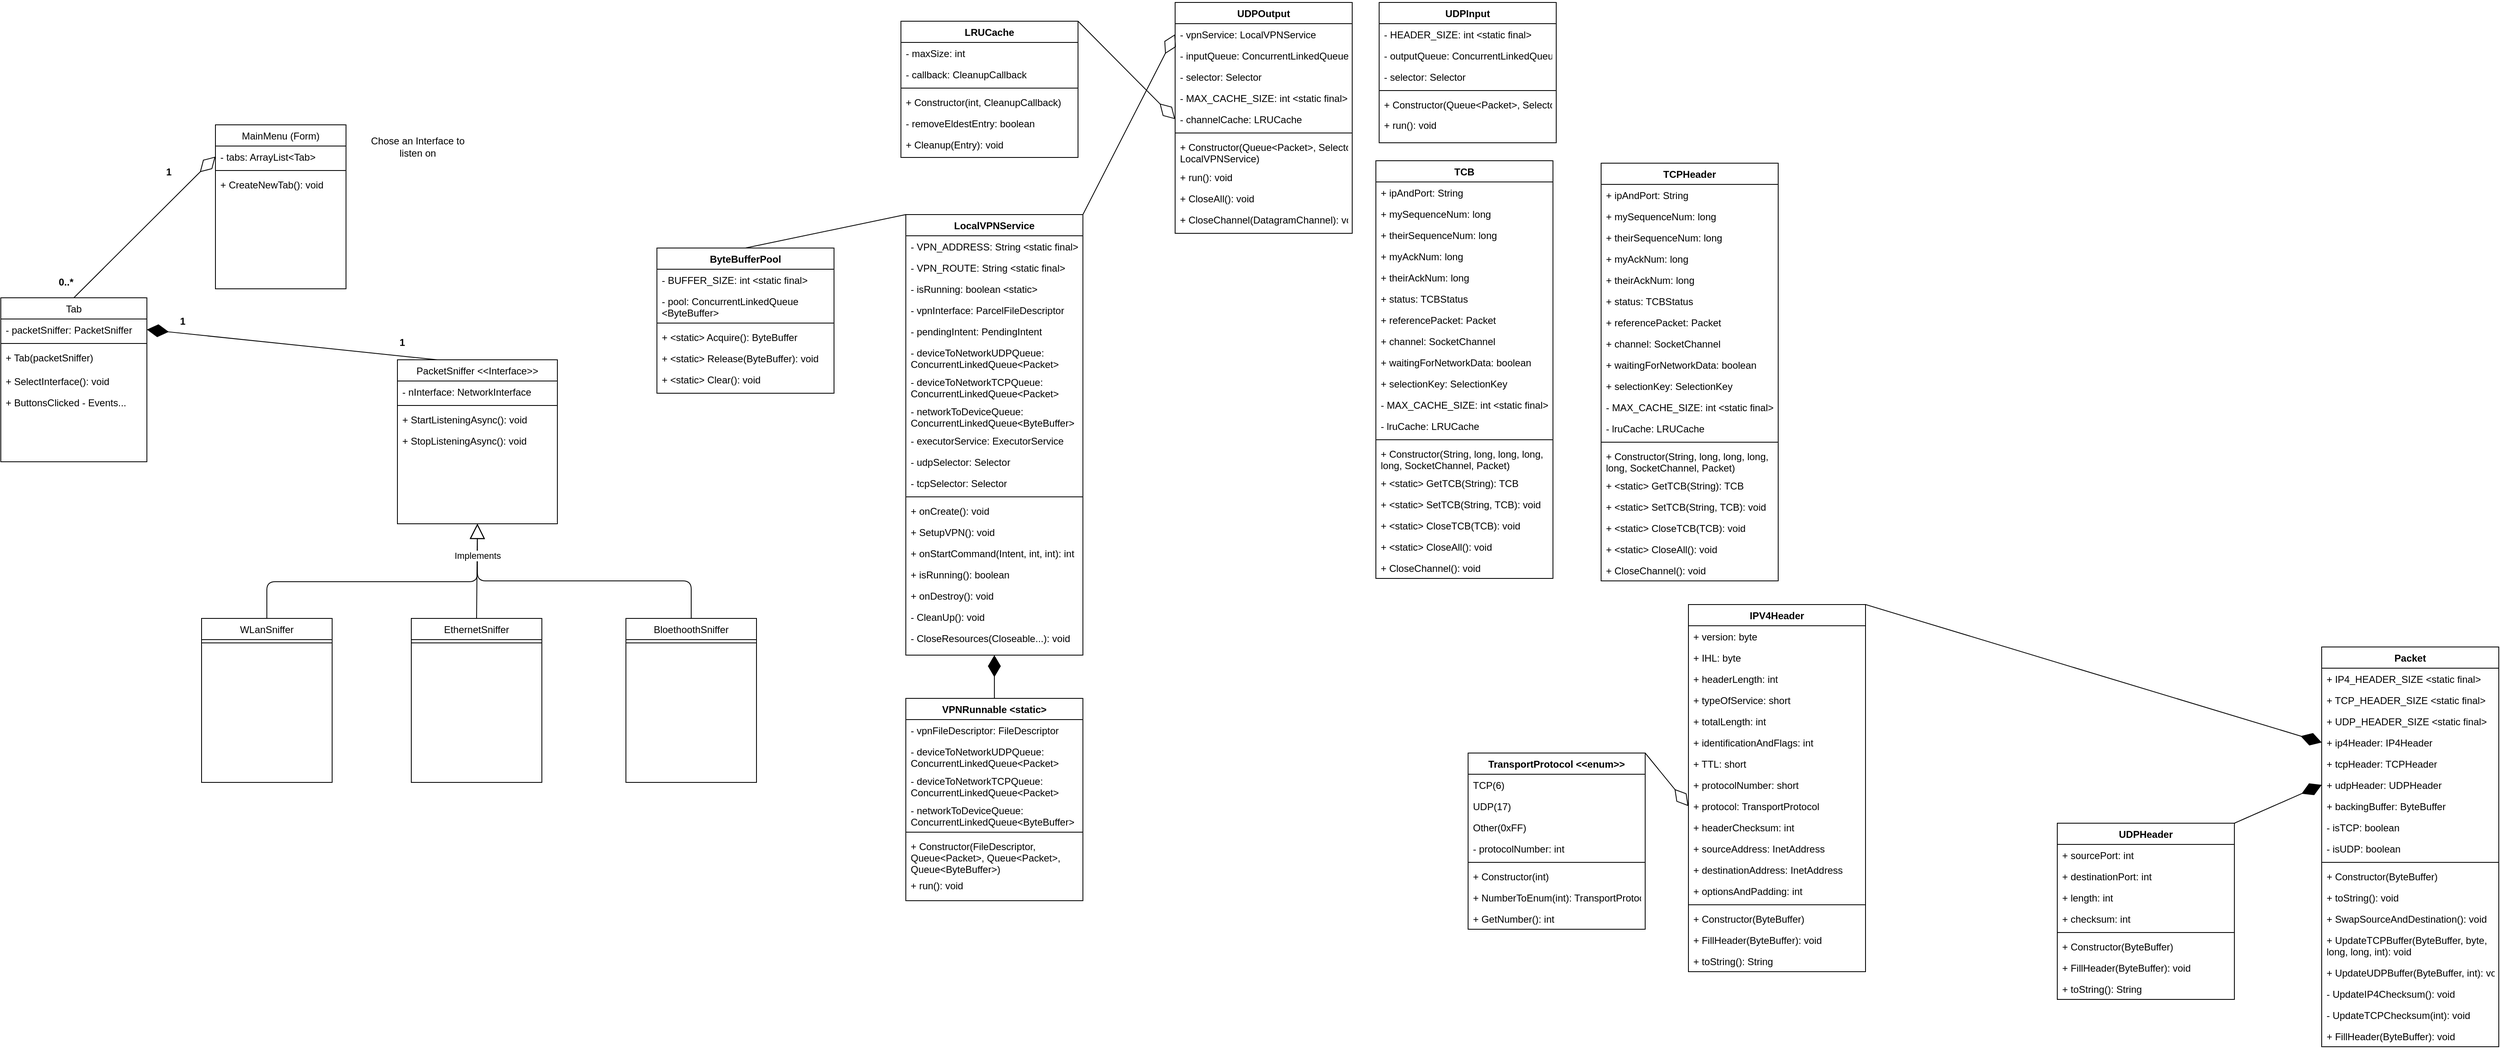 <mxfile version="14.1.8" type="device"><diagram id="C5RBs43oDa-KdzZeNtuy" name="Page-1"><mxGraphModel dx="793" dy="688" grid="0" gridSize="10" guides="1" tooltips="1" connect="1" arrows="1" fold="1" page="1" pageScale="1" pageWidth="827" pageHeight="1169" math="0" shadow="0"><root><mxCell id="WIyWlLk6GJQsqaUBKTNV-0"/><mxCell id="WIyWlLk6GJQsqaUBKTNV-1" parent="WIyWlLk6GJQsqaUBKTNV-0"/><mxCell id="h0X5MRodjGu9DFGDjGAn-9" value="Chose an Interface to listen on" style="text;html=1;strokeColor=none;fillColor=none;align=center;verticalAlign=middle;whiteSpace=wrap;rounded=0;" parent="WIyWlLk6GJQsqaUBKTNV-1" vertex="1"><mxGeometry x="629" y="186" width="118" height="26" as="geometry"/></mxCell><mxCell id="Ctx9L42rRydTHyMHh1rC-8" value="" style="endArrow=diamondThin;endFill=0;endSize=24;html=1;entryX=0;entryY=0.5;entryDx=0;entryDy=0;exitX=0.5;exitY=0;exitDx=0;exitDy=0;" parent="WIyWlLk6GJQsqaUBKTNV-1" source="Ctx9L42rRydTHyMHh1rC-5" target="Ctx9L42rRydTHyMHh1rC-0" edge="1"><mxGeometry width="160" relative="1" as="geometry"><mxPoint x="286" y="493" as="sourcePoint"/><mxPoint x="411" y="475" as="targetPoint"/></mxGeometry></mxCell><mxCell id="Ctx9L42rRydTHyMHh1rC-9" value="PacketSniffer &lt;&lt;Interface&gt;&gt;" style="swimlane;fontStyle=0;align=center;verticalAlign=top;childLayout=stackLayout;horizontal=1;startSize=26;horizontalStack=0;resizeParent=1;resizeLast=0;collapsible=1;marginBottom=0;rounded=0;shadow=0;strokeWidth=1;" parent="WIyWlLk6GJQsqaUBKTNV-1" vertex="1"><mxGeometry x="663" y="460" width="196" height="201" as="geometry"><mxRectangle x="550" y="140" width="160" height="26" as="alternateBounds"/></mxGeometry></mxCell><mxCell id="Ctx9L42rRydTHyMHh1rC-20" value="- nInterface: NetworkInterface" style="text;strokeColor=none;fillColor=none;align=left;verticalAlign=top;spacingLeft=4;spacingRight=4;overflow=hidden;rotatable=0;points=[[0,0.5],[1,0.5]];portConstraint=eastwest;" parent="Ctx9L42rRydTHyMHh1rC-9" vertex="1"><mxGeometry y="26" width="196" height="26" as="geometry"/></mxCell><mxCell id="Ctx9L42rRydTHyMHh1rC-11" value="" style="line;html=1;strokeWidth=1;align=left;verticalAlign=middle;spacingTop=-1;spacingLeft=3;spacingRight=3;rotatable=0;labelPosition=right;points=[];portConstraint=eastwest;" parent="Ctx9L42rRydTHyMHh1rC-9" vertex="1"><mxGeometry y="52" width="196" height="8" as="geometry"/></mxCell><mxCell id="Ctx9L42rRydTHyMHh1rC-18" value="+ StartListeningAsync(): void" style="text;strokeColor=none;fillColor=none;align=left;verticalAlign=top;spacingLeft=4;spacingRight=4;overflow=hidden;rotatable=0;points=[[0,0.5],[1,0.5]];portConstraint=eastwest;" parent="Ctx9L42rRydTHyMHh1rC-9" vertex="1"><mxGeometry y="60" width="196" height="26" as="geometry"/></mxCell><mxCell id="Ctx9L42rRydTHyMHh1rC-19" value="+ StopListeningAsync(): void" style="text;strokeColor=none;fillColor=none;align=left;verticalAlign=top;spacingLeft=4;spacingRight=4;overflow=hidden;rotatable=0;points=[[0,0.5],[1,0.5]];portConstraint=eastwest;" parent="Ctx9L42rRydTHyMHh1rC-9" vertex="1"><mxGeometry y="86" width="196" height="26" as="geometry"/></mxCell><mxCell id="h0X5MRodjGu9DFGDjGAn-0" value="MainMenu (Form)" style="swimlane;fontStyle=0;align=center;verticalAlign=top;childLayout=stackLayout;horizontal=1;startSize=26;horizontalStack=0;resizeParent=1;resizeLast=0;collapsible=1;marginBottom=0;rounded=0;shadow=0;strokeWidth=1;" parent="WIyWlLk6GJQsqaUBKTNV-1" vertex="1"><mxGeometry x="440" y="172" width="160" height="201" as="geometry"><mxRectangle x="550" y="140" width="160" height="26" as="alternateBounds"/></mxGeometry></mxCell><mxCell id="Ctx9L42rRydTHyMHh1rC-0" value="- tabs: ArrayList&lt;Tab&gt;" style="text;strokeColor=none;fillColor=none;align=left;verticalAlign=top;spacingLeft=4;spacingRight=4;overflow=hidden;rotatable=0;points=[[0,0.5],[1,0.5]];portConstraint=eastwest;" parent="h0X5MRodjGu9DFGDjGAn-0" vertex="1"><mxGeometry y="26" width="160" height="26" as="geometry"/></mxCell><mxCell id="h0X5MRodjGu9DFGDjGAn-6" value="" style="line;html=1;strokeWidth=1;align=left;verticalAlign=middle;spacingTop=-1;spacingLeft=3;spacingRight=3;rotatable=0;labelPosition=right;points=[];portConstraint=eastwest;" parent="h0X5MRodjGu9DFGDjGAn-0" vertex="1"><mxGeometry y="52" width="160" height="8" as="geometry"/></mxCell><mxCell id="Ctx9L42rRydTHyMHh1rC-16" value="+ CreateNewTab(): void" style="text;strokeColor=none;fillColor=none;align=left;verticalAlign=top;spacingLeft=4;spacingRight=4;overflow=hidden;rotatable=0;points=[[0,0.5],[1,0.5]];portConstraint=eastwest;" parent="h0X5MRodjGu9DFGDjGAn-0" vertex="1"><mxGeometry y="60" width="160" height="26" as="geometry"/></mxCell><mxCell id="Ctx9L42rRydTHyMHh1rC-21" value="WLanSniffer" style="swimlane;fontStyle=0;align=center;verticalAlign=top;childLayout=stackLayout;horizontal=1;startSize=26;horizontalStack=0;resizeParent=1;resizeLast=0;collapsible=1;marginBottom=0;rounded=0;shadow=0;strokeWidth=1;" parent="WIyWlLk6GJQsqaUBKTNV-1" vertex="1"><mxGeometry x="423" y="777" width="160" height="201" as="geometry"><mxRectangle x="550" y="140" width="160" height="26" as="alternateBounds"/></mxGeometry></mxCell><mxCell id="Ctx9L42rRydTHyMHh1rC-23" value="" style="line;html=1;strokeWidth=1;align=left;verticalAlign=middle;spacingTop=-1;spacingLeft=3;spacingRight=3;rotatable=0;labelPosition=right;points=[];portConstraint=eastwest;" parent="Ctx9L42rRydTHyMHh1rC-21" vertex="1"><mxGeometry y="26" width="160" height="8" as="geometry"/></mxCell><mxCell id="Ctx9L42rRydTHyMHh1rC-24" value="EthernetSniffer" style="swimlane;fontStyle=0;align=center;verticalAlign=top;childLayout=stackLayout;horizontal=1;startSize=26;horizontalStack=0;resizeParent=1;resizeLast=0;collapsible=1;marginBottom=0;rounded=0;shadow=0;strokeWidth=1;" parent="WIyWlLk6GJQsqaUBKTNV-1" vertex="1"><mxGeometry x="680" y="777" width="160" height="201" as="geometry"><mxRectangle x="550" y="140" width="160" height="26" as="alternateBounds"/></mxGeometry></mxCell><mxCell id="Ctx9L42rRydTHyMHh1rC-25" value="" style="line;html=1;strokeWidth=1;align=left;verticalAlign=middle;spacingTop=-1;spacingLeft=3;spacingRight=3;rotatable=0;labelPosition=right;points=[];portConstraint=eastwest;" parent="Ctx9L42rRydTHyMHh1rC-24" vertex="1"><mxGeometry y="26" width="160" height="8" as="geometry"/></mxCell><mxCell id="Ctx9L42rRydTHyMHh1rC-35" value="" style="endArrow=block;endSize=16;endFill=0;html=1;entryX=0.5;entryY=1;entryDx=0;entryDy=0;exitX=0.5;exitY=0;exitDx=0;exitDy=0;" parent="WIyWlLk6GJQsqaUBKTNV-1" source="Ctx9L42rRydTHyMHh1rC-21" target="Ctx9L42rRydTHyMHh1rC-9" edge="1"><mxGeometry x="0.097" y="-8" width="160" relative="1" as="geometry"><mxPoint x="385" y="653" as="sourcePoint"/><mxPoint x="545" y="653" as="targetPoint"/><Array as="points"><mxPoint x="503" y="732"/><mxPoint x="761" y="732"/></Array><mxPoint as="offset"/></mxGeometry></mxCell><mxCell id="Ctx9L42rRydTHyMHh1rC-36" value="" style="endArrow=block;endSize=16;endFill=0;html=1;entryX=0.5;entryY=1;entryDx=0;entryDy=0;exitX=0.5;exitY=0;exitDx=0;exitDy=0;" parent="WIyWlLk6GJQsqaUBKTNV-1" source="Ctx9L42rRydTHyMHh1rC-32" target="Ctx9L42rRydTHyMHh1rC-9" edge="1"><mxGeometry width="160" relative="1" as="geometry"><mxPoint x="934" y="702" as="sourcePoint"/><mxPoint x="1094" y="702" as="targetPoint"/><Array as="points"><mxPoint x="1023" y="731"/><mxPoint x="761" y="731"/></Array></mxGeometry></mxCell><mxCell id="Ctx9L42rRydTHyMHh1rC-34" value="Implements" style="endArrow=block;endSize=16;endFill=0;html=1;entryX=0.5;entryY=1;entryDx=0;entryDy=0;exitX=0.5;exitY=0;exitDx=0;exitDy=0;" parent="WIyWlLk6GJQsqaUBKTNV-1" source="Ctx9L42rRydTHyMHh1rC-24" target="Ctx9L42rRydTHyMHh1rC-9" edge="1"><mxGeometry x="0.328" width="160" relative="1" as="geometry"><mxPoint x="604" y="735" as="sourcePoint"/><mxPoint x="764" y="735" as="targetPoint"/><mxPoint as="offset"/></mxGeometry></mxCell><mxCell id="Ctx9L42rRydTHyMHh1rC-32" value="BloethoothSniffer" style="swimlane;fontStyle=0;align=center;verticalAlign=top;childLayout=stackLayout;horizontal=1;startSize=26;horizontalStack=0;resizeParent=1;resizeLast=0;collapsible=1;marginBottom=0;rounded=0;shadow=0;strokeWidth=1;" parent="WIyWlLk6GJQsqaUBKTNV-1" vertex="1"><mxGeometry x="943" y="777" width="160" height="201" as="geometry"><mxRectangle x="550" y="140" width="160" height="26" as="alternateBounds"/></mxGeometry></mxCell><mxCell id="Ctx9L42rRydTHyMHh1rC-33" value="" style="line;html=1;strokeWidth=1;align=left;verticalAlign=middle;spacingTop=-1;spacingLeft=3;spacingRight=3;rotatable=0;labelPosition=right;points=[];portConstraint=eastwest;" parent="Ctx9L42rRydTHyMHh1rC-32" vertex="1"><mxGeometry y="26" width="160" height="8" as="geometry"/></mxCell><mxCell id="Ctx9L42rRydTHyMHh1rC-37" value="" style="endArrow=diamondThin;endFill=1;endSize=24;html=1;entryX=1;entryY=0.5;entryDx=0;entryDy=0;exitX=0.25;exitY=0;exitDx=0;exitDy=0;" parent="WIyWlLk6GJQsqaUBKTNV-1" source="Ctx9L42rRydTHyMHh1rC-9" target="Ctx9L42rRydTHyMHh1rC-6" edge="1"><mxGeometry width="160" relative="1" as="geometry"><mxPoint x="446" y="516" as="sourcePoint"/><mxPoint x="606" y="516" as="targetPoint"/></mxGeometry></mxCell><mxCell id="Ctx9L42rRydTHyMHh1rC-5" value="Tab" style="swimlane;fontStyle=0;align=center;verticalAlign=top;childLayout=stackLayout;horizontal=1;startSize=26;horizontalStack=0;resizeParent=1;resizeLast=0;collapsible=1;marginBottom=0;rounded=0;shadow=0;strokeWidth=1;" parent="WIyWlLk6GJQsqaUBKTNV-1" vertex="1"><mxGeometry x="177" y="384" width="179" height="201" as="geometry"><mxRectangle x="550" y="140" width="160" height="26" as="alternateBounds"/></mxGeometry></mxCell><mxCell id="Ctx9L42rRydTHyMHh1rC-6" value="- packetSniffer: PacketSniffer" style="text;strokeColor=none;fillColor=none;align=left;verticalAlign=top;spacingLeft=4;spacingRight=4;overflow=hidden;rotatable=0;points=[[0,0.5],[1,0.5]];portConstraint=eastwest;" parent="Ctx9L42rRydTHyMHh1rC-5" vertex="1"><mxGeometry y="26" width="179" height="26" as="geometry"/></mxCell><mxCell id="Ctx9L42rRydTHyMHh1rC-7" value="" style="line;html=1;strokeWidth=1;align=left;verticalAlign=middle;spacingTop=-1;spacingLeft=3;spacingRight=3;rotatable=0;labelPosition=right;points=[];portConstraint=eastwest;" parent="Ctx9L42rRydTHyMHh1rC-5" vertex="1"><mxGeometry y="52" width="179" height="8" as="geometry"/></mxCell><mxCell id="Ctx9L42rRydTHyMHh1rC-4" value="+ Tab(packetSniffer)" style="text;strokeColor=none;fillColor=none;align=left;verticalAlign=top;spacingLeft=4;spacingRight=4;overflow=hidden;rotatable=0;points=[[0,0.5],[1,0.5]];portConstraint=eastwest;" parent="Ctx9L42rRydTHyMHh1rC-5" vertex="1"><mxGeometry y="60" width="179" height="29" as="geometry"/></mxCell><mxCell id="Ctx9L42rRydTHyMHh1rC-17" value="+ SelectInterface(): void" style="text;strokeColor=none;fillColor=none;align=left;verticalAlign=top;spacingLeft=4;spacingRight=4;overflow=hidden;rotatable=0;points=[[0,0.5],[1,0.5]];portConstraint=eastwest;" parent="Ctx9L42rRydTHyMHh1rC-5" vertex="1"><mxGeometry y="89" width="179" height="26" as="geometry"/></mxCell><mxCell id="Ctx9L42rRydTHyMHh1rC-31" value="+ ButtonsClicked - Events..." style="text;strokeColor=none;fillColor=none;align=left;verticalAlign=top;spacingLeft=4;spacingRight=4;overflow=hidden;rotatable=0;points=[[0,0.5],[1,0.5]];portConstraint=eastwest;" parent="Ctx9L42rRydTHyMHh1rC-5" vertex="1"><mxGeometry y="115" width="179" height="26" as="geometry"/></mxCell><mxCell id="Ctx9L42rRydTHyMHh1rC-38" value="0..*" style="text;align=center;fontStyle=1;verticalAlign=middle;spacingLeft=3;spacingRight=3;strokeColor=none;rotatable=0;points=[[0,0.5],[1,0.5]];portConstraint=eastwest;" parent="WIyWlLk6GJQsqaUBKTNV-1" vertex="1"><mxGeometry x="217" y="351" width="80" height="26" as="geometry"/></mxCell><mxCell id="Ctx9L42rRydTHyMHh1rC-39" value="1" style="text;align=center;fontStyle=1;verticalAlign=middle;spacingLeft=3;spacingRight=3;strokeColor=none;rotatable=0;points=[[0,0.5],[1,0.5]];portConstraint=eastwest;" parent="WIyWlLk6GJQsqaUBKTNV-1" vertex="1"><mxGeometry x="343" y="216" width="80" height="26" as="geometry"/></mxCell><mxCell id="Ctx9L42rRydTHyMHh1rC-40" value="1" style="text;align=center;fontStyle=1;verticalAlign=middle;spacingLeft=3;spacingRight=3;strokeColor=none;rotatable=0;points=[[0,0.5],[1,0.5]];portConstraint=eastwest;" parent="WIyWlLk6GJQsqaUBKTNV-1" vertex="1"><mxGeometry x="360" y="399" width="80" height="26" as="geometry"/></mxCell><mxCell id="Ctx9L42rRydTHyMHh1rC-41" value="1" style="text;align=center;fontStyle=1;verticalAlign=middle;spacingLeft=3;spacingRight=3;strokeColor=none;rotatable=0;points=[[0,0.5],[1,0.5]];portConstraint=eastwest;" parent="WIyWlLk6GJQsqaUBKTNV-1" vertex="1"><mxGeometry x="629" y="425" width="80" height="26" as="geometry"/></mxCell><mxCell id="GlcQoYwj3-tDk0FLcZBy-1" value="LocalVPNService" style="swimlane;fontStyle=1;align=center;verticalAlign=top;childLayout=stackLayout;horizontal=1;startSize=26;horizontalStack=0;resizeParent=1;resizeLast=0;collapsible=1;marginBottom=0;rounded=0;shadow=0;strokeWidth=1;" vertex="1" parent="WIyWlLk6GJQsqaUBKTNV-1"><mxGeometry x="1286" y="282" width="217" height="540" as="geometry"><mxRectangle x="550" y="140" width="160" height="26" as="alternateBounds"/></mxGeometry></mxCell><mxCell id="GlcQoYwj3-tDk0FLcZBy-2" value="- VPN_ADDRESS: String &lt;static final&gt;" style="text;strokeColor=none;fillColor=none;align=left;verticalAlign=top;spacingLeft=4;spacingRight=4;overflow=hidden;rotatable=0;points=[[0,0.5],[1,0.5]];portConstraint=eastwest;" vertex="1" parent="GlcQoYwj3-tDk0FLcZBy-1"><mxGeometry y="26" width="217" height="26" as="geometry"/></mxCell><mxCell id="GlcQoYwj3-tDk0FLcZBy-6" value="- VPN_ROUTE: String &lt;static final&gt;" style="text;strokeColor=none;fillColor=none;align=left;verticalAlign=top;spacingLeft=4;spacingRight=4;overflow=hidden;rotatable=0;points=[[0,0.5],[1,0.5]];portConstraint=eastwest;" vertex="1" parent="GlcQoYwj3-tDk0FLcZBy-1"><mxGeometry y="52" width="217" height="26" as="geometry"/></mxCell><mxCell id="GlcQoYwj3-tDk0FLcZBy-7" value="- isRunning: boolean &lt;static&gt;" style="text;strokeColor=none;fillColor=none;align=left;verticalAlign=top;spacingLeft=4;spacingRight=4;overflow=hidden;rotatable=0;points=[[0,0.5],[1,0.5]];portConstraint=eastwest;" vertex="1" parent="GlcQoYwj3-tDk0FLcZBy-1"><mxGeometry y="78" width="217" height="26" as="geometry"/></mxCell><mxCell id="GlcQoYwj3-tDk0FLcZBy-8" value="- vpnInterface: ParcelFileDescriptor" style="text;strokeColor=none;fillColor=none;align=left;verticalAlign=top;spacingLeft=4;spacingRight=4;overflow=hidden;rotatable=0;points=[[0,0.5],[1,0.5]];portConstraint=eastwest;" vertex="1" parent="GlcQoYwj3-tDk0FLcZBy-1"><mxGeometry y="104" width="217" height="26" as="geometry"/></mxCell><mxCell id="GlcQoYwj3-tDk0FLcZBy-9" value="- pendingIntent: PendingIntent" style="text;strokeColor=none;fillColor=none;align=left;verticalAlign=top;spacingLeft=4;spacingRight=4;overflow=hidden;rotatable=0;points=[[0,0.5],[1,0.5]];portConstraint=eastwest;" vertex="1" parent="GlcQoYwj3-tDk0FLcZBy-1"><mxGeometry y="130" width="217" height="26" as="geometry"/></mxCell><mxCell id="GlcQoYwj3-tDk0FLcZBy-10" value="- deviceToNetworkUDPQueue: &#10;ConcurrentLinkedQueue&lt;Packet&gt;" style="text;strokeColor=none;fillColor=none;align=left;verticalAlign=top;spacingLeft=4;spacingRight=4;overflow=hidden;rotatable=0;points=[[0,0.5],[1,0.5]];portConstraint=eastwest;" vertex="1" parent="GlcQoYwj3-tDk0FLcZBy-1"><mxGeometry y="156" width="217" height="36" as="geometry"/></mxCell><mxCell id="GlcQoYwj3-tDk0FLcZBy-13" value="- deviceToNetworkTCPQueue:&#10;ConcurrentLinkedQueue&lt;Packet&gt;" style="text;strokeColor=none;fillColor=none;align=left;verticalAlign=top;spacingLeft=4;spacingRight=4;overflow=hidden;rotatable=0;points=[[0,0.5],[1,0.5]];portConstraint=eastwest;" vertex="1" parent="GlcQoYwj3-tDk0FLcZBy-1"><mxGeometry y="192" width="217" height="36" as="geometry"/></mxCell><mxCell id="GlcQoYwj3-tDk0FLcZBy-14" value="- networkToDeviceQueue:&#10;ConcurrentLinkedQueue&lt;ByteBuffer&gt;" style="text;strokeColor=none;fillColor=none;align=left;verticalAlign=top;spacingLeft=4;spacingRight=4;overflow=hidden;rotatable=0;points=[[0,0.5],[1,0.5]];portConstraint=eastwest;" vertex="1" parent="GlcQoYwj3-tDk0FLcZBy-1"><mxGeometry y="228" width="217" height="36" as="geometry"/></mxCell><mxCell id="GlcQoYwj3-tDk0FLcZBy-16" value="- executorService: ExecutorService" style="text;strokeColor=none;fillColor=none;align=left;verticalAlign=top;spacingLeft=4;spacingRight=4;overflow=hidden;rotatable=0;points=[[0,0.5],[1,0.5]];portConstraint=eastwest;" vertex="1" parent="GlcQoYwj3-tDk0FLcZBy-1"><mxGeometry y="264" width="217" height="26" as="geometry"/></mxCell><mxCell id="GlcQoYwj3-tDk0FLcZBy-17" value="- udpSelector: Selector" style="text;strokeColor=none;fillColor=none;align=left;verticalAlign=top;spacingLeft=4;spacingRight=4;overflow=hidden;rotatable=0;points=[[0,0.5],[1,0.5]];portConstraint=eastwest;" vertex="1" parent="GlcQoYwj3-tDk0FLcZBy-1"><mxGeometry y="290" width="217" height="26" as="geometry"/></mxCell><mxCell id="GlcQoYwj3-tDk0FLcZBy-18" value="- tcpSelector: Selector" style="text;strokeColor=none;fillColor=none;align=left;verticalAlign=top;spacingLeft=4;spacingRight=4;overflow=hidden;rotatable=0;points=[[0,0.5],[1,0.5]];portConstraint=eastwest;" vertex="1" parent="GlcQoYwj3-tDk0FLcZBy-1"><mxGeometry y="316" width="217" height="26" as="geometry"/></mxCell><mxCell id="GlcQoYwj3-tDk0FLcZBy-3" value="" style="line;html=1;strokeWidth=1;align=left;verticalAlign=middle;spacingTop=-1;spacingLeft=3;spacingRight=3;rotatable=0;labelPosition=right;points=[];portConstraint=eastwest;" vertex="1" parent="GlcQoYwj3-tDk0FLcZBy-1"><mxGeometry y="342" width="217" height="8" as="geometry"/></mxCell><mxCell id="GlcQoYwj3-tDk0FLcZBy-4" value="+ onCreate(): void" style="text;strokeColor=none;fillColor=none;align=left;verticalAlign=top;spacingLeft=4;spacingRight=4;overflow=hidden;rotatable=0;points=[[0,0.5],[1,0.5]];portConstraint=eastwest;" vertex="1" parent="GlcQoYwj3-tDk0FLcZBy-1"><mxGeometry y="350" width="217" height="26" as="geometry"/></mxCell><mxCell id="GlcQoYwj3-tDk0FLcZBy-5" value="+ SetupVPN(): void" style="text;strokeColor=none;fillColor=none;align=left;verticalAlign=top;spacingLeft=4;spacingRight=4;overflow=hidden;rotatable=0;points=[[0,0.5],[1,0.5]];portConstraint=eastwest;" vertex="1" parent="GlcQoYwj3-tDk0FLcZBy-1"><mxGeometry y="376" width="217" height="26" as="geometry"/></mxCell><mxCell id="GlcQoYwj3-tDk0FLcZBy-19" value="+ onStartCommand(Intent, int, int): int" style="text;strokeColor=none;fillColor=none;align=left;verticalAlign=top;spacingLeft=4;spacingRight=4;overflow=hidden;rotatable=0;points=[[0,0.5],[1,0.5]];portConstraint=eastwest;" vertex="1" parent="GlcQoYwj3-tDk0FLcZBy-1"><mxGeometry y="402" width="217" height="26" as="geometry"/></mxCell><mxCell id="GlcQoYwj3-tDk0FLcZBy-20" value="+ isRunning(): boolean" style="text;strokeColor=none;fillColor=none;align=left;verticalAlign=top;spacingLeft=4;spacingRight=4;overflow=hidden;rotatable=0;points=[[0,0.5],[1,0.5]];portConstraint=eastwest;" vertex="1" parent="GlcQoYwj3-tDk0FLcZBy-1"><mxGeometry y="428" width="217" height="26" as="geometry"/></mxCell><mxCell id="GlcQoYwj3-tDk0FLcZBy-21" value="+ onDestroy(): void" style="text;strokeColor=none;fillColor=none;align=left;verticalAlign=top;spacingLeft=4;spacingRight=4;overflow=hidden;rotatable=0;points=[[0,0.5],[1,0.5]];portConstraint=eastwest;" vertex="1" parent="GlcQoYwj3-tDk0FLcZBy-1"><mxGeometry y="454" width="217" height="26" as="geometry"/></mxCell><mxCell id="GlcQoYwj3-tDk0FLcZBy-22" value="- CleanUp(): void" style="text;strokeColor=none;fillColor=none;align=left;verticalAlign=top;spacingLeft=4;spacingRight=4;overflow=hidden;rotatable=0;points=[[0,0.5],[1,0.5]];portConstraint=eastwest;" vertex="1" parent="GlcQoYwj3-tDk0FLcZBy-1"><mxGeometry y="480" width="217" height="26" as="geometry"/></mxCell><mxCell id="GlcQoYwj3-tDk0FLcZBy-23" value="- CloseResources(Closeable...): void" style="text;strokeColor=none;fillColor=none;align=left;verticalAlign=top;spacingLeft=4;spacingRight=4;overflow=hidden;rotatable=0;points=[[0,0.5],[1,0.5]];portConstraint=eastwest;" vertex="1" parent="GlcQoYwj3-tDk0FLcZBy-1"><mxGeometry y="506" width="217" height="26" as="geometry"/></mxCell><mxCell id="GlcQoYwj3-tDk0FLcZBy-24" value="VPNRunnable &lt;static&gt;" style="swimlane;fontStyle=1;align=center;verticalAlign=top;childLayout=stackLayout;horizontal=1;startSize=26;horizontalStack=0;resizeParent=1;resizeLast=0;collapsible=1;marginBottom=0;rounded=0;shadow=0;strokeWidth=1;" vertex="1" parent="WIyWlLk6GJQsqaUBKTNV-1"><mxGeometry x="1286" y="875" width="217" height="248" as="geometry"><mxRectangle x="550" y="140" width="160" height="26" as="alternateBounds"/></mxGeometry></mxCell><mxCell id="GlcQoYwj3-tDk0FLcZBy-25" value="- vpnFileDescriptor: FileDescriptor" style="text;strokeColor=none;fillColor=none;align=left;verticalAlign=top;spacingLeft=4;spacingRight=4;overflow=hidden;rotatable=0;points=[[0,0.5],[1,0.5]];portConstraint=eastwest;" vertex="1" parent="GlcQoYwj3-tDk0FLcZBy-24"><mxGeometry y="26" width="217" height="26" as="geometry"/></mxCell><mxCell id="GlcQoYwj3-tDk0FLcZBy-30" value="- deviceToNetworkUDPQueue: &#10;ConcurrentLinkedQueue&lt;Packet&gt;" style="text;strokeColor=none;fillColor=none;align=left;verticalAlign=top;spacingLeft=4;spacingRight=4;overflow=hidden;rotatable=0;points=[[0,0.5],[1,0.5]];portConstraint=eastwest;" vertex="1" parent="GlcQoYwj3-tDk0FLcZBy-24"><mxGeometry y="52" width="217" height="36" as="geometry"/></mxCell><mxCell id="GlcQoYwj3-tDk0FLcZBy-31" value="- deviceToNetworkTCPQueue:&#10;ConcurrentLinkedQueue&lt;Packet&gt;" style="text;strokeColor=none;fillColor=none;align=left;verticalAlign=top;spacingLeft=4;spacingRight=4;overflow=hidden;rotatable=0;points=[[0,0.5],[1,0.5]];portConstraint=eastwest;" vertex="1" parent="GlcQoYwj3-tDk0FLcZBy-24"><mxGeometry y="88" width="217" height="36" as="geometry"/></mxCell><mxCell id="GlcQoYwj3-tDk0FLcZBy-32" value="- networkToDeviceQueue:&#10;ConcurrentLinkedQueue&lt;ByteBuffer&gt;" style="text;strokeColor=none;fillColor=none;align=left;verticalAlign=top;spacingLeft=4;spacingRight=4;overflow=hidden;rotatable=0;points=[[0,0.5],[1,0.5]];portConstraint=eastwest;" vertex="1" parent="GlcQoYwj3-tDk0FLcZBy-24"><mxGeometry y="124" width="217" height="36" as="geometry"/></mxCell><mxCell id="GlcQoYwj3-tDk0FLcZBy-36" value="" style="line;html=1;strokeWidth=1;align=left;verticalAlign=middle;spacingTop=-1;spacingLeft=3;spacingRight=3;rotatable=0;labelPosition=right;points=[];portConstraint=eastwest;" vertex="1" parent="GlcQoYwj3-tDk0FLcZBy-24"><mxGeometry y="160" width="217" height="8" as="geometry"/></mxCell><mxCell id="GlcQoYwj3-tDk0FLcZBy-37" value="+ Constructor(FileDescriptor, &#10;Queue&lt;Packet&gt;, Queue&lt;Packet&gt;,&#10;Queue&lt;ByteBuffer&gt;)" style="text;strokeColor=none;fillColor=none;align=left;verticalAlign=top;spacingLeft=4;spacingRight=4;overflow=hidden;rotatable=0;points=[[0,0.5],[1,0.5]];portConstraint=eastwest;" vertex="1" parent="GlcQoYwj3-tDk0FLcZBy-24"><mxGeometry y="168" width="217" height="48" as="geometry"/></mxCell><mxCell id="GlcQoYwj3-tDk0FLcZBy-38" value="+ run(): void" style="text;strokeColor=none;fillColor=none;align=left;verticalAlign=top;spacingLeft=4;spacingRight=4;overflow=hidden;rotatable=0;points=[[0,0.5],[1,0.5]];portConstraint=eastwest;" vertex="1" parent="GlcQoYwj3-tDk0FLcZBy-24"><mxGeometry y="216" width="217" height="26" as="geometry"/></mxCell><mxCell id="GlcQoYwj3-tDk0FLcZBy-44" value="" style="endArrow=diamondThin;endFill=1;endSize=24;html=1;fontSize=28;entryX=0.5;entryY=1;entryDx=0;entryDy=0;exitX=0.5;exitY=0;exitDx=0;exitDy=0;" edge="1" parent="WIyWlLk6GJQsqaUBKTNV-1" source="GlcQoYwj3-tDk0FLcZBy-24" target="GlcQoYwj3-tDk0FLcZBy-1"><mxGeometry width="160" relative="1" as="geometry"><mxPoint x="1487" y="1028" as="sourcePoint"/><mxPoint x="1371" y="865" as="targetPoint"/></mxGeometry></mxCell><mxCell id="GlcQoYwj3-tDk0FLcZBy-45" value="ByteBufferPool" style="swimlane;fontStyle=1;align=center;verticalAlign=top;childLayout=stackLayout;horizontal=1;startSize=26;horizontalStack=0;resizeParent=1;resizeLast=0;collapsible=1;marginBottom=0;rounded=0;shadow=0;strokeWidth=1;" vertex="1" parent="WIyWlLk6GJQsqaUBKTNV-1"><mxGeometry x="981" y="323" width="217" height="178" as="geometry"><mxRectangle x="550" y="140" width="160" height="26" as="alternateBounds"/></mxGeometry></mxCell><mxCell id="GlcQoYwj3-tDk0FLcZBy-46" value="- BUFFER_SIZE: int &lt;static final&gt;" style="text;strokeColor=none;fillColor=none;align=left;verticalAlign=top;spacingLeft=4;spacingRight=4;overflow=hidden;rotatable=0;points=[[0,0.5],[1,0.5]];portConstraint=eastwest;" vertex="1" parent="GlcQoYwj3-tDk0FLcZBy-45"><mxGeometry y="26" width="217" height="26" as="geometry"/></mxCell><mxCell id="GlcQoYwj3-tDk0FLcZBy-47" value="- pool: ConcurrentLinkedQueue&#10;&lt;ByteBuffer&gt;" style="text;strokeColor=none;fillColor=none;align=left;verticalAlign=top;spacingLeft=4;spacingRight=4;overflow=hidden;rotatable=0;points=[[0,0.5],[1,0.5]];portConstraint=eastwest;" vertex="1" parent="GlcQoYwj3-tDk0FLcZBy-45"><mxGeometry y="52" width="217" height="36" as="geometry"/></mxCell><mxCell id="GlcQoYwj3-tDk0FLcZBy-50" value="" style="line;html=1;strokeWidth=1;align=left;verticalAlign=middle;spacingTop=-1;spacingLeft=3;spacingRight=3;rotatable=0;labelPosition=right;points=[];portConstraint=eastwest;" vertex="1" parent="GlcQoYwj3-tDk0FLcZBy-45"><mxGeometry y="88" width="217" height="8" as="geometry"/></mxCell><mxCell id="GlcQoYwj3-tDk0FLcZBy-52" value="+ &lt;static&gt; Acquire(): ByteBuffer" style="text;strokeColor=none;fillColor=none;align=left;verticalAlign=top;spacingLeft=4;spacingRight=4;overflow=hidden;rotatable=0;points=[[0,0.5],[1,0.5]];portConstraint=eastwest;" vertex="1" parent="GlcQoYwj3-tDk0FLcZBy-45"><mxGeometry y="96" width="217" height="26" as="geometry"/></mxCell><mxCell id="GlcQoYwj3-tDk0FLcZBy-53" value="+ &lt;static&gt; Release(ByteBuffer): void" style="text;strokeColor=none;fillColor=none;align=left;verticalAlign=top;spacingLeft=4;spacingRight=4;overflow=hidden;rotatable=0;points=[[0,0.5],[1,0.5]];portConstraint=eastwest;" vertex="1" parent="GlcQoYwj3-tDk0FLcZBy-45"><mxGeometry y="122" width="217" height="26" as="geometry"/></mxCell><mxCell id="GlcQoYwj3-tDk0FLcZBy-54" value="+ &lt;static&gt; Clear(): void" style="text;strokeColor=none;fillColor=none;align=left;verticalAlign=top;spacingLeft=4;spacingRight=4;overflow=hidden;rotatable=0;points=[[0,0.5],[1,0.5]];portConstraint=eastwest;" vertex="1" parent="GlcQoYwj3-tDk0FLcZBy-45"><mxGeometry y="148" width="217" height="26" as="geometry"/></mxCell><mxCell id="GlcQoYwj3-tDk0FLcZBy-55" value="" style="endArrow=none;startArrow=none;endFill=0;startFill=0;html=1;fontSize=28;exitX=0.5;exitY=0;exitDx=0;exitDy=0;entryX=0;entryY=0;entryDx=0;entryDy=0;" edge="1" parent="WIyWlLk6GJQsqaUBKTNV-1" source="GlcQoYwj3-tDk0FLcZBy-45" target="GlcQoYwj3-tDk0FLcZBy-1"><mxGeometry width="160" relative="1" as="geometry"><mxPoint x="1673" y="634" as="sourcePoint"/><mxPoint x="1266" y="284" as="targetPoint"/></mxGeometry></mxCell><mxCell id="GlcQoYwj3-tDk0FLcZBy-56" value="IPV4Header" style="swimlane;fontStyle=1;align=center;verticalAlign=top;childLayout=stackLayout;horizontal=1;startSize=26;horizontalStack=0;resizeParent=1;resizeLast=0;collapsible=1;marginBottom=0;rounded=0;shadow=0;strokeWidth=1;" vertex="1" parent="WIyWlLk6GJQsqaUBKTNV-1"><mxGeometry x="2245" y="760" width="217" height="450" as="geometry"><mxRectangle x="550" y="140" width="160" height="26" as="alternateBounds"/></mxGeometry></mxCell><mxCell id="GlcQoYwj3-tDk0FLcZBy-63" value="+ version: byte" style="text;strokeColor=none;fillColor=none;align=left;verticalAlign=top;spacingLeft=4;spacingRight=4;overflow=hidden;rotatable=0;points=[[0,0.5],[1,0.5]];portConstraint=eastwest;" vertex="1" parent="GlcQoYwj3-tDk0FLcZBy-56"><mxGeometry y="26" width="217" height="26" as="geometry"/></mxCell><mxCell id="GlcQoYwj3-tDk0FLcZBy-64" value="+ IHL: byte" style="text;strokeColor=none;fillColor=none;align=left;verticalAlign=top;spacingLeft=4;spacingRight=4;overflow=hidden;rotatable=0;points=[[0,0.5],[1,0.5]];portConstraint=eastwest;" vertex="1" parent="GlcQoYwj3-tDk0FLcZBy-56"><mxGeometry y="52" width="217" height="26" as="geometry"/></mxCell><mxCell id="GlcQoYwj3-tDk0FLcZBy-65" value="+ headerLength: int" style="text;strokeColor=none;fillColor=none;align=left;verticalAlign=top;spacingLeft=4;spacingRight=4;overflow=hidden;rotatable=0;points=[[0,0.5],[1,0.5]];portConstraint=eastwest;" vertex="1" parent="GlcQoYwj3-tDk0FLcZBy-56"><mxGeometry y="78" width="217" height="26" as="geometry"/></mxCell><mxCell id="GlcQoYwj3-tDk0FLcZBy-66" value="+ typeOfService: short" style="text;strokeColor=none;fillColor=none;align=left;verticalAlign=top;spacingLeft=4;spacingRight=4;overflow=hidden;rotatable=0;points=[[0,0.5],[1,0.5]];portConstraint=eastwest;" vertex="1" parent="GlcQoYwj3-tDk0FLcZBy-56"><mxGeometry y="104" width="217" height="26" as="geometry"/></mxCell><mxCell id="GlcQoYwj3-tDk0FLcZBy-67" value="+ totalLength: int" style="text;strokeColor=none;fillColor=none;align=left;verticalAlign=top;spacingLeft=4;spacingRight=4;overflow=hidden;rotatable=0;points=[[0,0.5],[1,0.5]];portConstraint=eastwest;" vertex="1" parent="GlcQoYwj3-tDk0FLcZBy-56"><mxGeometry y="130" width="217" height="26" as="geometry"/></mxCell><mxCell id="GlcQoYwj3-tDk0FLcZBy-68" value="+ identificationAndFlags: int" style="text;strokeColor=none;fillColor=none;align=left;verticalAlign=top;spacingLeft=4;spacingRight=4;overflow=hidden;rotatable=0;points=[[0,0.5],[1,0.5]];portConstraint=eastwest;" vertex="1" parent="GlcQoYwj3-tDk0FLcZBy-56"><mxGeometry y="156" width="217" height="26" as="geometry"/></mxCell><mxCell id="GlcQoYwj3-tDk0FLcZBy-69" value="+ TTL: short" style="text;strokeColor=none;fillColor=none;align=left;verticalAlign=top;spacingLeft=4;spacingRight=4;overflow=hidden;rotatable=0;points=[[0,0.5],[1,0.5]];portConstraint=eastwest;" vertex="1" parent="GlcQoYwj3-tDk0FLcZBy-56"><mxGeometry y="182" width="217" height="26" as="geometry"/></mxCell><mxCell id="GlcQoYwj3-tDk0FLcZBy-70" value="+ protocolNumber: short" style="text;strokeColor=none;fillColor=none;align=left;verticalAlign=top;spacingLeft=4;spacingRight=4;overflow=hidden;rotatable=0;points=[[0,0.5],[1,0.5]];portConstraint=eastwest;" vertex="1" parent="GlcQoYwj3-tDk0FLcZBy-56"><mxGeometry y="208" width="217" height="26" as="geometry"/></mxCell><mxCell id="GlcQoYwj3-tDk0FLcZBy-71" value="+ protocol: TransportProtocol" style="text;strokeColor=none;fillColor=none;align=left;verticalAlign=top;spacingLeft=4;spacingRight=4;overflow=hidden;rotatable=0;points=[[0,0.5],[1,0.5]];portConstraint=eastwest;" vertex="1" parent="GlcQoYwj3-tDk0FLcZBy-56"><mxGeometry y="234" width="217" height="26" as="geometry"/></mxCell><mxCell id="GlcQoYwj3-tDk0FLcZBy-72" value="+ headerChecksum: int" style="text;strokeColor=none;fillColor=none;align=left;verticalAlign=top;spacingLeft=4;spacingRight=4;overflow=hidden;rotatable=0;points=[[0,0.5],[1,0.5]];portConstraint=eastwest;" vertex="1" parent="GlcQoYwj3-tDk0FLcZBy-56"><mxGeometry y="260" width="217" height="26" as="geometry"/></mxCell><mxCell id="GlcQoYwj3-tDk0FLcZBy-57" value="+ sourceAddress: InetAddress" style="text;strokeColor=none;fillColor=none;align=left;verticalAlign=top;spacingLeft=4;spacingRight=4;overflow=hidden;rotatable=0;points=[[0,0.5],[1,0.5]];portConstraint=eastwest;" vertex="1" parent="GlcQoYwj3-tDk0FLcZBy-56"><mxGeometry y="286" width="217" height="26" as="geometry"/></mxCell><mxCell id="GlcQoYwj3-tDk0FLcZBy-73" value="+ destinationAddress: InetAddress" style="text;strokeColor=none;fillColor=none;align=left;verticalAlign=top;spacingLeft=4;spacingRight=4;overflow=hidden;rotatable=0;points=[[0,0.5],[1,0.5]];portConstraint=eastwest;" vertex="1" parent="GlcQoYwj3-tDk0FLcZBy-56"><mxGeometry y="312" width="217" height="26" as="geometry"/></mxCell><mxCell id="GlcQoYwj3-tDk0FLcZBy-74" value="+ optionsAndPadding: int" style="text;strokeColor=none;fillColor=none;align=left;verticalAlign=top;spacingLeft=4;spacingRight=4;overflow=hidden;rotatable=0;points=[[0,0.5],[1,0.5]];portConstraint=eastwest;" vertex="1" parent="GlcQoYwj3-tDk0FLcZBy-56"><mxGeometry y="338" width="217" height="26" as="geometry"/></mxCell><mxCell id="GlcQoYwj3-tDk0FLcZBy-59" value="" style="line;html=1;strokeWidth=1;align=left;verticalAlign=middle;spacingTop=-1;spacingLeft=3;spacingRight=3;rotatable=0;labelPosition=right;points=[];portConstraint=eastwest;" vertex="1" parent="GlcQoYwj3-tDk0FLcZBy-56"><mxGeometry y="364" width="217" height="8" as="geometry"/></mxCell><mxCell id="GlcQoYwj3-tDk0FLcZBy-60" value="+ Constructor(ByteBuffer)" style="text;strokeColor=none;fillColor=none;align=left;verticalAlign=top;spacingLeft=4;spacingRight=4;overflow=hidden;rotatable=0;points=[[0,0.5],[1,0.5]];portConstraint=eastwest;" vertex="1" parent="GlcQoYwj3-tDk0FLcZBy-56"><mxGeometry y="372" width="217" height="26" as="geometry"/></mxCell><mxCell id="GlcQoYwj3-tDk0FLcZBy-61" value="+ FillHeader(ByteBuffer): void" style="text;strokeColor=none;fillColor=none;align=left;verticalAlign=top;spacingLeft=4;spacingRight=4;overflow=hidden;rotatable=0;points=[[0,0.5],[1,0.5]];portConstraint=eastwest;" vertex="1" parent="GlcQoYwj3-tDk0FLcZBy-56"><mxGeometry y="398" width="217" height="26" as="geometry"/></mxCell><mxCell id="GlcQoYwj3-tDk0FLcZBy-62" value="+ toString(): String" style="text;strokeColor=none;fillColor=none;align=left;verticalAlign=top;spacingLeft=4;spacingRight=4;overflow=hidden;rotatable=0;points=[[0,0.5],[1,0.5]];portConstraint=eastwest;" vertex="1" parent="GlcQoYwj3-tDk0FLcZBy-56"><mxGeometry y="424" width="217" height="26" as="geometry"/></mxCell><mxCell id="GlcQoYwj3-tDk0FLcZBy-75" value="LRUCache" style="swimlane;fontStyle=1;align=center;verticalAlign=top;childLayout=stackLayout;horizontal=1;startSize=26;horizontalStack=0;resizeParent=1;resizeLast=0;collapsible=1;marginBottom=0;rounded=0;shadow=0;strokeWidth=1;" vertex="1" parent="WIyWlLk6GJQsqaUBKTNV-1"><mxGeometry x="1280" y="45" width="217" height="167" as="geometry"><mxRectangle x="550" y="140" width="160" height="26" as="alternateBounds"/></mxGeometry></mxCell><mxCell id="GlcQoYwj3-tDk0FLcZBy-87" value="- maxSize: int" style="text;strokeColor=none;fillColor=none;align=left;verticalAlign=top;spacingLeft=4;spacingRight=4;overflow=hidden;rotatable=0;points=[[0,0.5],[1,0.5]];portConstraint=eastwest;" vertex="1" parent="GlcQoYwj3-tDk0FLcZBy-75"><mxGeometry y="26" width="217" height="26" as="geometry"/></mxCell><mxCell id="GlcQoYwj3-tDk0FLcZBy-88" value="- callback: CleanupCallback" style="text;strokeColor=none;fillColor=none;align=left;verticalAlign=top;spacingLeft=4;spacingRight=4;overflow=hidden;rotatable=0;points=[[0,0.5],[1,0.5]];portConstraint=eastwest;" vertex="1" parent="GlcQoYwj3-tDk0FLcZBy-75"><mxGeometry y="52" width="217" height="26" as="geometry"/></mxCell><mxCell id="GlcQoYwj3-tDk0FLcZBy-89" value="" style="line;html=1;strokeWidth=1;align=left;verticalAlign=middle;spacingTop=-1;spacingLeft=3;spacingRight=3;rotatable=0;labelPosition=right;points=[];portConstraint=eastwest;" vertex="1" parent="GlcQoYwj3-tDk0FLcZBy-75"><mxGeometry y="78" width="217" height="8" as="geometry"/></mxCell><mxCell id="GlcQoYwj3-tDk0FLcZBy-90" value="+ Constructor(int, CleanupCallback)" style="text;strokeColor=none;fillColor=none;align=left;verticalAlign=top;spacingLeft=4;spacingRight=4;overflow=hidden;rotatable=0;points=[[0,0.5],[1,0.5]];portConstraint=eastwest;" vertex="1" parent="GlcQoYwj3-tDk0FLcZBy-75"><mxGeometry y="86" width="217" height="26" as="geometry"/></mxCell><mxCell id="GlcQoYwj3-tDk0FLcZBy-91" value="- removeEldestEntry: boolean" style="text;strokeColor=none;fillColor=none;align=left;verticalAlign=top;spacingLeft=4;spacingRight=4;overflow=hidden;rotatable=0;points=[[0,0.5],[1,0.5]];portConstraint=eastwest;" vertex="1" parent="GlcQoYwj3-tDk0FLcZBy-75"><mxGeometry y="112" width="217" height="26" as="geometry"/></mxCell><mxCell id="GlcQoYwj3-tDk0FLcZBy-92" value="+ Cleanup(Entry): void" style="text;strokeColor=none;fillColor=none;align=left;verticalAlign=top;spacingLeft=4;spacingRight=4;overflow=hidden;rotatable=0;points=[[0,0.5],[1,0.5]];portConstraint=eastwest;" vertex="1" parent="GlcQoYwj3-tDk0FLcZBy-75"><mxGeometry y="138" width="217" height="26" as="geometry"/></mxCell><mxCell id="GlcQoYwj3-tDk0FLcZBy-93" value="Packet" style="swimlane;fontStyle=1;align=center;verticalAlign=top;childLayout=stackLayout;horizontal=1;startSize=26;horizontalStack=0;resizeParent=1;resizeLast=0;collapsible=1;marginBottom=0;rounded=0;shadow=0;strokeWidth=1;" vertex="1" parent="WIyWlLk6GJQsqaUBKTNV-1"><mxGeometry x="3021" y="812" width="217" height="490" as="geometry"><mxRectangle x="550" y="140" width="160" height="26" as="alternateBounds"/></mxGeometry></mxCell><mxCell id="GlcQoYwj3-tDk0FLcZBy-94" value="+ IP4_HEADER_SIZE &lt;static final&gt;" style="text;strokeColor=none;fillColor=none;align=left;verticalAlign=top;spacingLeft=4;spacingRight=4;overflow=hidden;rotatable=0;points=[[0,0.5],[1,0.5]];portConstraint=eastwest;" vertex="1" parent="GlcQoYwj3-tDk0FLcZBy-93"><mxGeometry y="26" width="217" height="26" as="geometry"/></mxCell><mxCell id="GlcQoYwj3-tDk0FLcZBy-95" value="+ TCP_HEADER_SIZE &lt;static final&gt;" style="text;strokeColor=none;fillColor=none;align=left;verticalAlign=top;spacingLeft=4;spacingRight=4;overflow=hidden;rotatable=0;points=[[0,0.5],[1,0.5]];portConstraint=eastwest;" vertex="1" parent="GlcQoYwj3-tDk0FLcZBy-93"><mxGeometry y="52" width="217" height="26" as="geometry"/></mxCell><mxCell id="GlcQoYwj3-tDk0FLcZBy-100" value="+ UDP_HEADER_SIZE &lt;static final&gt;" style="text;strokeColor=none;fillColor=none;align=left;verticalAlign=top;spacingLeft=4;spacingRight=4;overflow=hidden;rotatable=0;points=[[0,0.5],[1,0.5]];portConstraint=eastwest;" vertex="1" parent="GlcQoYwj3-tDk0FLcZBy-93"><mxGeometry y="78" width="217" height="26" as="geometry"/></mxCell><mxCell id="GlcQoYwj3-tDk0FLcZBy-101" value="+ ip4Header: IP4Header" style="text;strokeColor=none;fillColor=none;align=left;verticalAlign=top;spacingLeft=4;spacingRight=4;overflow=hidden;rotatable=0;points=[[0,0.5],[1,0.5]];portConstraint=eastwest;" vertex="1" parent="GlcQoYwj3-tDk0FLcZBy-93"><mxGeometry y="104" width="217" height="26" as="geometry"/></mxCell><mxCell id="GlcQoYwj3-tDk0FLcZBy-102" value="+ tcpHeader: TCPHeader" style="text;strokeColor=none;fillColor=none;align=left;verticalAlign=top;spacingLeft=4;spacingRight=4;overflow=hidden;rotatable=0;points=[[0,0.5],[1,0.5]];portConstraint=eastwest;" vertex="1" parent="GlcQoYwj3-tDk0FLcZBy-93"><mxGeometry y="130" width="217" height="26" as="geometry"/></mxCell><mxCell id="GlcQoYwj3-tDk0FLcZBy-103" value="+ udpHeader: UDPHeader" style="text;strokeColor=none;fillColor=none;align=left;verticalAlign=top;spacingLeft=4;spacingRight=4;overflow=hidden;rotatable=0;points=[[0,0.5],[1,0.5]];portConstraint=eastwest;" vertex="1" parent="GlcQoYwj3-tDk0FLcZBy-93"><mxGeometry y="156" width="217" height="26" as="geometry"/></mxCell><mxCell id="GlcQoYwj3-tDk0FLcZBy-104" value="+ backingBuffer: ByteBuffer" style="text;strokeColor=none;fillColor=none;align=left;verticalAlign=top;spacingLeft=4;spacingRight=4;overflow=hidden;rotatable=0;points=[[0,0.5],[1,0.5]];portConstraint=eastwest;" vertex="1" parent="GlcQoYwj3-tDk0FLcZBy-93"><mxGeometry y="182" width="217" height="26" as="geometry"/></mxCell><mxCell id="GlcQoYwj3-tDk0FLcZBy-105" value="- isTCP: boolean" style="text;strokeColor=none;fillColor=none;align=left;verticalAlign=top;spacingLeft=4;spacingRight=4;overflow=hidden;rotatable=0;points=[[0,0.5],[1,0.5]];portConstraint=eastwest;" vertex="1" parent="GlcQoYwj3-tDk0FLcZBy-93"><mxGeometry y="208" width="217" height="26" as="geometry"/></mxCell><mxCell id="GlcQoYwj3-tDk0FLcZBy-106" value="- isUDP: boolean" style="text;strokeColor=none;fillColor=none;align=left;verticalAlign=top;spacingLeft=4;spacingRight=4;overflow=hidden;rotatable=0;points=[[0,0.5],[1,0.5]];portConstraint=eastwest;" vertex="1" parent="GlcQoYwj3-tDk0FLcZBy-93"><mxGeometry y="234" width="217" height="26" as="geometry"/></mxCell><mxCell id="GlcQoYwj3-tDk0FLcZBy-96" value="" style="line;html=1;strokeWidth=1;align=left;verticalAlign=middle;spacingTop=-1;spacingLeft=3;spacingRight=3;rotatable=0;labelPosition=right;points=[];portConstraint=eastwest;" vertex="1" parent="GlcQoYwj3-tDk0FLcZBy-93"><mxGeometry y="260" width="217" height="8" as="geometry"/></mxCell><mxCell id="GlcQoYwj3-tDk0FLcZBy-97" value="+ Constructor(ByteBuffer)" style="text;strokeColor=none;fillColor=none;align=left;verticalAlign=top;spacingLeft=4;spacingRight=4;overflow=hidden;rotatable=0;points=[[0,0.5],[1,0.5]];portConstraint=eastwest;" vertex="1" parent="GlcQoYwj3-tDk0FLcZBy-93"><mxGeometry y="268" width="217" height="26" as="geometry"/></mxCell><mxCell id="GlcQoYwj3-tDk0FLcZBy-98" value="+ toString(): void" style="text;strokeColor=none;fillColor=none;align=left;verticalAlign=top;spacingLeft=4;spacingRight=4;overflow=hidden;rotatable=0;points=[[0,0.5],[1,0.5]];portConstraint=eastwest;" vertex="1" parent="GlcQoYwj3-tDk0FLcZBy-93"><mxGeometry y="294" width="217" height="26" as="geometry"/></mxCell><mxCell id="GlcQoYwj3-tDk0FLcZBy-99" value="+ SwapSourceAndDestination(): void" style="text;strokeColor=none;fillColor=none;align=left;verticalAlign=top;spacingLeft=4;spacingRight=4;overflow=hidden;rotatable=0;points=[[0,0.5],[1,0.5]];portConstraint=eastwest;" vertex="1" parent="GlcQoYwj3-tDk0FLcZBy-93"><mxGeometry y="320" width="217" height="26" as="geometry"/></mxCell><mxCell id="GlcQoYwj3-tDk0FLcZBy-107" value="+ UpdateTCPBuffer(ByteBuffer, byte, &#10;long, long, int): void" style="text;strokeColor=none;fillColor=none;align=left;verticalAlign=top;spacingLeft=4;spacingRight=4;overflow=hidden;rotatable=0;points=[[0,0.5],[1,0.5]];portConstraint=eastwest;" vertex="1" parent="GlcQoYwj3-tDk0FLcZBy-93"><mxGeometry y="346" width="217" height="40" as="geometry"/></mxCell><mxCell id="GlcQoYwj3-tDk0FLcZBy-108" value="+ UpdateUDPBuffer(ByteBuffer, int): void" style="text;strokeColor=none;fillColor=none;align=left;verticalAlign=top;spacingLeft=4;spacingRight=4;overflow=hidden;rotatable=0;points=[[0,0.5],[1,0.5]];portConstraint=eastwest;" vertex="1" parent="GlcQoYwj3-tDk0FLcZBy-93"><mxGeometry y="386" width="217" height="26" as="geometry"/></mxCell><mxCell id="GlcQoYwj3-tDk0FLcZBy-109" value="- UpdateIP4Checksum(): void" style="text;strokeColor=none;fillColor=none;align=left;verticalAlign=top;spacingLeft=4;spacingRight=4;overflow=hidden;rotatable=0;points=[[0,0.5],[1,0.5]];portConstraint=eastwest;" vertex="1" parent="GlcQoYwj3-tDk0FLcZBy-93"><mxGeometry y="412" width="217" height="26" as="geometry"/></mxCell><mxCell id="GlcQoYwj3-tDk0FLcZBy-110" value="- UpdateTCPChecksum(int): void" style="text;strokeColor=none;fillColor=none;align=left;verticalAlign=top;spacingLeft=4;spacingRight=4;overflow=hidden;rotatable=0;points=[[0,0.5],[1,0.5]];portConstraint=eastwest;" vertex="1" parent="GlcQoYwj3-tDk0FLcZBy-93"><mxGeometry y="438" width="217" height="26" as="geometry"/></mxCell><mxCell id="GlcQoYwj3-tDk0FLcZBy-111" value="+ FillHeader(ByteBuffer): void" style="text;strokeColor=none;fillColor=none;align=left;verticalAlign=top;spacingLeft=4;spacingRight=4;overflow=hidden;rotatable=0;points=[[0,0.5],[1,0.5]];portConstraint=eastwest;" vertex="1" parent="GlcQoYwj3-tDk0FLcZBy-93"><mxGeometry y="464" width="217" height="26" as="geometry"/></mxCell><mxCell id="GlcQoYwj3-tDk0FLcZBy-112" value="TransportProtocol &lt;&lt;enum&gt;&gt;" style="swimlane;fontStyle=1;align=center;verticalAlign=top;childLayout=stackLayout;horizontal=1;startSize=26;horizontalStack=0;resizeParent=1;resizeLast=0;collapsible=1;marginBottom=0;rounded=0;shadow=0;strokeWidth=1;" vertex="1" parent="WIyWlLk6GJQsqaUBKTNV-1"><mxGeometry x="1975" y="942" width="217" height="216" as="geometry"><mxRectangle x="550" y="140" width="160" height="26" as="alternateBounds"/></mxGeometry></mxCell><mxCell id="GlcQoYwj3-tDk0FLcZBy-113" value="TCP(6)" style="text;strokeColor=none;fillColor=none;align=left;verticalAlign=top;spacingLeft=4;spacingRight=4;overflow=hidden;rotatable=0;points=[[0,0.5],[1,0.5]];portConstraint=eastwest;" vertex="1" parent="GlcQoYwj3-tDk0FLcZBy-112"><mxGeometry y="26" width="217" height="26" as="geometry"/></mxCell><mxCell id="GlcQoYwj3-tDk0FLcZBy-114" value="UDP(17)" style="text;strokeColor=none;fillColor=none;align=left;verticalAlign=top;spacingLeft=4;spacingRight=4;overflow=hidden;rotatable=0;points=[[0,0.5],[1,0.5]];portConstraint=eastwest;" vertex="1" parent="GlcQoYwj3-tDk0FLcZBy-112"><mxGeometry y="52" width="217" height="26" as="geometry"/></mxCell><mxCell id="GlcQoYwj3-tDk0FLcZBy-119" value="Other(0xFF)" style="text;strokeColor=none;fillColor=none;align=left;verticalAlign=top;spacingLeft=4;spacingRight=4;overflow=hidden;rotatable=0;points=[[0,0.5],[1,0.5]];portConstraint=eastwest;" vertex="1" parent="GlcQoYwj3-tDk0FLcZBy-112"><mxGeometry y="78" width="217" height="26" as="geometry"/></mxCell><mxCell id="GlcQoYwj3-tDk0FLcZBy-120" value="- protocolNumber: int" style="text;strokeColor=none;fillColor=none;align=left;verticalAlign=top;spacingLeft=4;spacingRight=4;overflow=hidden;rotatable=0;points=[[0,0.5],[1,0.5]];portConstraint=eastwest;" vertex="1" parent="GlcQoYwj3-tDk0FLcZBy-112"><mxGeometry y="104" width="217" height="26" as="geometry"/></mxCell><mxCell id="GlcQoYwj3-tDk0FLcZBy-115" value="" style="line;html=1;strokeWidth=1;align=left;verticalAlign=middle;spacingTop=-1;spacingLeft=3;spacingRight=3;rotatable=0;labelPosition=right;points=[];portConstraint=eastwest;" vertex="1" parent="GlcQoYwj3-tDk0FLcZBy-112"><mxGeometry y="130" width="217" height="8" as="geometry"/></mxCell><mxCell id="GlcQoYwj3-tDk0FLcZBy-116" value="+ Constructor(int)" style="text;strokeColor=none;fillColor=none;align=left;verticalAlign=top;spacingLeft=4;spacingRight=4;overflow=hidden;rotatable=0;points=[[0,0.5],[1,0.5]];portConstraint=eastwest;" vertex="1" parent="GlcQoYwj3-tDk0FLcZBy-112"><mxGeometry y="138" width="217" height="26" as="geometry"/></mxCell><mxCell id="GlcQoYwj3-tDk0FLcZBy-117" value="+ NumberToEnum(int): TransportProtocol" style="text;strokeColor=none;fillColor=none;align=left;verticalAlign=top;spacingLeft=4;spacingRight=4;overflow=hidden;rotatable=0;points=[[0,0.5],[1,0.5]];portConstraint=eastwest;" vertex="1" parent="GlcQoYwj3-tDk0FLcZBy-112"><mxGeometry y="164" width="217" height="26" as="geometry"/></mxCell><mxCell id="GlcQoYwj3-tDk0FLcZBy-118" value="+ GetNumber(): int" style="text;strokeColor=none;fillColor=none;align=left;verticalAlign=top;spacingLeft=4;spacingRight=4;overflow=hidden;rotatable=0;points=[[0,0.5],[1,0.5]];portConstraint=eastwest;" vertex="1" parent="GlcQoYwj3-tDk0FLcZBy-112"><mxGeometry y="190" width="217" height="26" as="geometry"/></mxCell><mxCell id="GlcQoYwj3-tDk0FLcZBy-121" value="UDPHeader" style="swimlane;fontStyle=1;align=center;verticalAlign=top;childLayout=stackLayout;horizontal=1;startSize=26;horizontalStack=0;resizeParent=1;resizeLast=0;collapsible=1;marginBottom=0;rounded=0;shadow=0;strokeWidth=1;" vertex="1" parent="WIyWlLk6GJQsqaUBKTNV-1"><mxGeometry x="2697" y="1028" width="217" height="216" as="geometry"><mxRectangle x="550" y="140" width="160" height="26" as="alternateBounds"/></mxGeometry></mxCell><mxCell id="GlcQoYwj3-tDk0FLcZBy-122" value="+ sourcePort: int" style="text;strokeColor=none;fillColor=none;align=left;verticalAlign=top;spacingLeft=4;spacingRight=4;overflow=hidden;rotatable=0;points=[[0,0.5],[1,0.5]];portConstraint=eastwest;" vertex="1" parent="GlcQoYwj3-tDk0FLcZBy-121"><mxGeometry y="26" width="217" height="26" as="geometry"/></mxCell><mxCell id="GlcQoYwj3-tDk0FLcZBy-123" value="+ destinationPort: int" style="text;strokeColor=none;fillColor=none;align=left;verticalAlign=top;spacingLeft=4;spacingRight=4;overflow=hidden;rotatable=0;points=[[0,0.5],[1,0.5]];portConstraint=eastwest;" vertex="1" parent="GlcQoYwj3-tDk0FLcZBy-121"><mxGeometry y="52" width="217" height="26" as="geometry"/></mxCell><mxCell id="GlcQoYwj3-tDk0FLcZBy-124" value="+ length: int" style="text;strokeColor=none;fillColor=none;align=left;verticalAlign=top;spacingLeft=4;spacingRight=4;overflow=hidden;rotatable=0;points=[[0,0.5],[1,0.5]];portConstraint=eastwest;" vertex="1" parent="GlcQoYwj3-tDk0FLcZBy-121"><mxGeometry y="78" width="217" height="26" as="geometry"/></mxCell><mxCell id="GlcQoYwj3-tDk0FLcZBy-125" value="+ checksum: int" style="text;strokeColor=none;fillColor=none;align=left;verticalAlign=top;spacingLeft=4;spacingRight=4;overflow=hidden;rotatable=0;points=[[0,0.5],[1,0.5]];portConstraint=eastwest;" vertex="1" parent="GlcQoYwj3-tDk0FLcZBy-121"><mxGeometry y="104" width="217" height="26" as="geometry"/></mxCell><mxCell id="GlcQoYwj3-tDk0FLcZBy-126" value="" style="line;html=1;strokeWidth=1;align=left;verticalAlign=middle;spacingTop=-1;spacingLeft=3;spacingRight=3;rotatable=0;labelPosition=right;points=[];portConstraint=eastwest;" vertex="1" parent="GlcQoYwj3-tDk0FLcZBy-121"><mxGeometry y="130" width="217" height="8" as="geometry"/></mxCell><mxCell id="GlcQoYwj3-tDk0FLcZBy-127" value="+ Constructor(ByteBuffer)" style="text;strokeColor=none;fillColor=none;align=left;verticalAlign=top;spacingLeft=4;spacingRight=4;overflow=hidden;rotatable=0;points=[[0,0.5],[1,0.5]];portConstraint=eastwest;" vertex="1" parent="GlcQoYwj3-tDk0FLcZBy-121"><mxGeometry y="138" width="217" height="26" as="geometry"/></mxCell><mxCell id="GlcQoYwj3-tDk0FLcZBy-128" value="+ FillHeader(ByteBuffer): void" style="text;strokeColor=none;fillColor=none;align=left;verticalAlign=top;spacingLeft=4;spacingRight=4;overflow=hidden;rotatable=0;points=[[0,0.5],[1,0.5]];portConstraint=eastwest;" vertex="1" parent="GlcQoYwj3-tDk0FLcZBy-121"><mxGeometry y="164" width="217" height="26" as="geometry"/></mxCell><mxCell id="GlcQoYwj3-tDk0FLcZBy-129" value="+ toString(): String" style="text;strokeColor=none;fillColor=none;align=left;verticalAlign=top;spacingLeft=4;spacingRight=4;overflow=hidden;rotatable=0;points=[[0,0.5],[1,0.5]];portConstraint=eastwest;" vertex="1" parent="GlcQoYwj3-tDk0FLcZBy-121"><mxGeometry y="190" width="217" height="26" as="geometry"/></mxCell><mxCell id="GlcQoYwj3-tDk0FLcZBy-130" value="" style="endArrow=diamondThin;endFill=1;endSize=24;html=1;fontSize=28;entryX=0;entryY=0.5;entryDx=0;entryDy=0;exitX=1;exitY=0;exitDx=0;exitDy=0;" edge="1" parent="WIyWlLk6GJQsqaUBKTNV-1" source="GlcQoYwj3-tDk0FLcZBy-56" target="GlcQoYwj3-tDk0FLcZBy-101"><mxGeometry width="160" relative="1" as="geometry"><mxPoint x="2750" y="773" as="sourcePoint"/><mxPoint x="2910" y="773" as="targetPoint"/></mxGeometry></mxCell><mxCell id="GlcQoYwj3-tDk0FLcZBy-131" value="" style="endArrow=diamondThin;endFill=0;endSize=24;html=1;fontSize=28;entryX=0;entryY=0.5;entryDx=0;entryDy=0;exitX=1;exitY=0;exitDx=0;exitDy=0;" edge="1" parent="WIyWlLk6GJQsqaUBKTNV-1" source="GlcQoYwj3-tDk0FLcZBy-112" target="GlcQoYwj3-tDk0FLcZBy-71"><mxGeometry width="160" relative="1" as="geometry"><mxPoint x="2273" y="1467" as="sourcePoint"/><mxPoint x="2433" y="1467" as="targetPoint"/></mxGeometry></mxCell><mxCell id="GlcQoYwj3-tDk0FLcZBy-132" value="" style="endArrow=diamondThin;endFill=1;endSize=24;html=1;fontSize=28;entryX=0;entryY=0.5;entryDx=0;entryDy=0;exitX=1;exitY=0;exitDx=0;exitDy=0;" edge="1" parent="WIyWlLk6GJQsqaUBKTNV-1" source="GlcQoYwj3-tDk0FLcZBy-121" target="GlcQoYwj3-tDk0FLcZBy-103"><mxGeometry width="160" relative="1" as="geometry"><mxPoint x="2567" y="1362" as="sourcePoint"/><mxPoint x="2727" y="1362" as="targetPoint"/></mxGeometry></mxCell><mxCell id="GlcQoYwj3-tDk0FLcZBy-133" value="UDPOutput" style="swimlane;fontStyle=1;align=center;verticalAlign=top;childLayout=stackLayout;horizontal=1;startSize=26;horizontalStack=0;resizeParent=1;resizeLast=0;collapsible=1;marginBottom=0;rounded=0;shadow=0;strokeWidth=1;" vertex="1" parent="WIyWlLk6GJQsqaUBKTNV-1"><mxGeometry x="1616" y="22" width="217" height="283" as="geometry"><mxRectangle x="550" y="140" width="160" height="26" as="alternateBounds"/></mxGeometry></mxCell><mxCell id="GlcQoYwj3-tDk0FLcZBy-134" value="- vpnService: LocalVPNService" style="text;strokeColor=none;fillColor=none;align=left;verticalAlign=top;spacingLeft=4;spacingRight=4;overflow=hidden;rotatable=0;points=[[0,0.5],[1,0.5]];portConstraint=eastwest;" vertex="1" parent="GlcQoYwj3-tDk0FLcZBy-133"><mxGeometry y="26" width="217" height="26" as="geometry"/></mxCell><mxCell id="GlcQoYwj3-tDk0FLcZBy-135" value="- inputQueue: ConcurrentLinkedQueue&lt;Packet&gt;" style="text;strokeColor=none;fillColor=none;align=left;verticalAlign=top;spacingLeft=4;spacingRight=4;overflow=hidden;rotatable=0;points=[[0,0.5],[1,0.5]];portConstraint=eastwest;" vertex="1" parent="GlcQoYwj3-tDk0FLcZBy-133"><mxGeometry y="52" width="217" height="26" as="geometry"/></mxCell><mxCell id="GlcQoYwj3-tDk0FLcZBy-140" value="- selector: Selector" style="text;strokeColor=none;fillColor=none;align=left;verticalAlign=top;spacingLeft=4;spacingRight=4;overflow=hidden;rotatable=0;points=[[0,0.5],[1,0.5]];portConstraint=eastwest;" vertex="1" parent="GlcQoYwj3-tDk0FLcZBy-133"><mxGeometry y="78" width="217" height="26" as="geometry"/></mxCell><mxCell id="GlcQoYwj3-tDk0FLcZBy-141" value="- MAX_CACHE_SIZE: int &lt;static final&gt;" style="text;strokeColor=none;fillColor=none;align=left;verticalAlign=top;spacingLeft=4;spacingRight=4;overflow=hidden;rotatable=0;points=[[0,0.5],[1,0.5]];portConstraint=eastwest;" vertex="1" parent="GlcQoYwj3-tDk0FLcZBy-133"><mxGeometry y="104" width="217" height="26" as="geometry"/></mxCell><mxCell id="GlcQoYwj3-tDk0FLcZBy-142" value="- channelCache: LRUCache" style="text;strokeColor=none;fillColor=none;align=left;verticalAlign=top;spacingLeft=4;spacingRight=4;overflow=hidden;rotatable=0;points=[[0,0.5],[1,0.5]];portConstraint=eastwest;" vertex="1" parent="GlcQoYwj3-tDk0FLcZBy-133"><mxGeometry y="130" width="217" height="26" as="geometry"/></mxCell><mxCell id="GlcQoYwj3-tDk0FLcZBy-136" value="" style="line;html=1;strokeWidth=1;align=left;verticalAlign=middle;spacingTop=-1;spacingLeft=3;spacingRight=3;rotatable=0;labelPosition=right;points=[];portConstraint=eastwest;" vertex="1" parent="GlcQoYwj3-tDk0FLcZBy-133"><mxGeometry y="156" width="217" height="8" as="geometry"/></mxCell><mxCell id="GlcQoYwj3-tDk0FLcZBy-137" value="+ Constructor(Queue&lt;Packet&gt;, Selector,&#10;LocalVPNService)" style="text;strokeColor=none;fillColor=none;align=left;verticalAlign=top;spacingLeft=4;spacingRight=4;overflow=hidden;rotatable=0;points=[[0,0.5],[1,0.5]];portConstraint=eastwest;" vertex="1" parent="GlcQoYwj3-tDk0FLcZBy-133"><mxGeometry y="164" width="217" height="37" as="geometry"/></mxCell><mxCell id="GlcQoYwj3-tDk0FLcZBy-138" value="+ run(): void" style="text;strokeColor=none;fillColor=none;align=left;verticalAlign=top;spacingLeft=4;spacingRight=4;overflow=hidden;rotatable=0;points=[[0,0.5],[1,0.5]];portConstraint=eastwest;" vertex="1" parent="GlcQoYwj3-tDk0FLcZBy-133"><mxGeometry y="201" width="217" height="26" as="geometry"/></mxCell><mxCell id="GlcQoYwj3-tDk0FLcZBy-139" value="+ CloseAll(): void" style="text;strokeColor=none;fillColor=none;align=left;verticalAlign=top;spacingLeft=4;spacingRight=4;overflow=hidden;rotatable=0;points=[[0,0.5],[1,0.5]];portConstraint=eastwest;" vertex="1" parent="GlcQoYwj3-tDk0FLcZBy-133"><mxGeometry y="227" width="217" height="26" as="geometry"/></mxCell><mxCell id="GlcQoYwj3-tDk0FLcZBy-145" value="+ CloseChannel(DatagramChannel): void" style="text;strokeColor=none;fillColor=none;align=left;verticalAlign=top;spacingLeft=4;spacingRight=4;overflow=hidden;rotatable=0;points=[[0,0.5],[1,0.5]];portConstraint=eastwest;" vertex="1" parent="GlcQoYwj3-tDk0FLcZBy-133"><mxGeometry y="253" width="217" height="26" as="geometry"/></mxCell><mxCell id="GlcQoYwj3-tDk0FLcZBy-143" value="" style="endArrow=diamondThin;endFill=0;endSize=24;html=1;fontSize=28;entryX=0;entryY=0.5;entryDx=0;entryDy=0;exitX=1;exitY=0;exitDx=0;exitDy=0;" edge="1" parent="WIyWlLk6GJQsqaUBKTNV-1" source="GlcQoYwj3-tDk0FLcZBy-75" target="GlcQoYwj3-tDk0FLcZBy-142"><mxGeometry width="160" relative="1" as="geometry"><mxPoint x="2108" y="456" as="sourcePoint"/><mxPoint x="2268" y="456" as="targetPoint"/></mxGeometry></mxCell><mxCell id="GlcQoYwj3-tDk0FLcZBy-144" value="" style="endArrow=diamondThin;endFill=0;endSize=24;html=1;fontSize=28;exitX=1;exitY=0;exitDx=0;exitDy=0;entryX=0;entryY=0.5;entryDx=0;entryDy=0;" edge="1" parent="WIyWlLk6GJQsqaUBKTNV-1" source="GlcQoYwj3-tDk0FLcZBy-1" target="GlcQoYwj3-tDk0FLcZBy-134"><mxGeometry width="160" relative="1" as="geometry"><mxPoint x="1598" y="198" as="sourcePoint"/><mxPoint x="1758" y="198" as="targetPoint"/></mxGeometry></mxCell><mxCell id="GlcQoYwj3-tDk0FLcZBy-146" value="UDPInput" style="swimlane;fontStyle=1;align=center;verticalAlign=top;childLayout=stackLayout;horizontal=1;startSize=26;horizontalStack=0;resizeParent=1;resizeLast=0;collapsible=1;marginBottom=0;rounded=0;shadow=0;strokeWidth=1;" vertex="1" parent="WIyWlLk6GJQsqaUBKTNV-1"><mxGeometry x="1866" y="22" width="217" height="172" as="geometry"><mxRectangle x="550" y="140" width="160" height="26" as="alternateBounds"/></mxGeometry></mxCell><mxCell id="GlcQoYwj3-tDk0FLcZBy-147" value="- HEADER_SIZE: int &lt;static final&gt;" style="text;strokeColor=none;fillColor=none;align=left;verticalAlign=top;spacingLeft=4;spacingRight=4;overflow=hidden;rotatable=0;points=[[0,0.5],[1,0.5]];portConstraint=eastwest;" vertex="1" parent="GlcQoYwj3-tDk0FLcZBy-146"><mxGeometry y="26" width="217" height="26" as="geometry"/></mxCell><mxCell id="GlcQoYwj3-tDk0FLcZBy-157" value="- outputQueue: ConcurrentLinkedQueue&lt;Packet&gt;" style="text;strokeColor=none;fillColor=none;align=left;verticalAlign=top;spacingLeft=4;spacingRight=4;overflow=hidden;rotatable=0;points=[[0,0.5],[1,0.5]];portConstraint=eastwest;" vertex="1" parent="GlcQoYwj3-tDk0FLcZBy-146"><mxGeometry y="52" width="217" height="26" as="geometry"/></mxCell><mxCell id="GlcQoYwj3-tDk0FLcZBy-149" value="- selector: Selector" style="text;strokeColor=none;fillColor=none;align=left;verticalAlign=top;spacingLeft=4;spacingRight=4;overflow=hidden;rotatable=0;points=[[0,0.5],[1,0.5]];portConstraint=eastwest;" vertex="1" parent="GlcQoYwj3-tDk0FLcZBy-146"><mxGeometry y="78" width="217" height="26" as="geometry"/></mxCell><mxCell id="GlcQoYwj3-tDk0FLcZBy-152" value="" style="line;html=1;strokeWidth=1;align=left;verticalAlign=middle;spacingTop=-1;spacingLeft=3;spacingRight=3;rotatable=0;labelPosition=right;points=[];portConstraint=eastwest;" vertex="1" parent="GlcQoYwj3-tDk0FLcZBy-146"><mxGeometry y="104" width="217" height="8" as="geometry"/></mxCell><mxCell id="GlcQoYwj3-tDk0FLcZBy-153" value="+ Constructor(Queue&lt;Packet&gt;, Selector)" style="text;strokeColor=none;fillColor=none;align=left;verticalAlign=top;spacingLeft=4;spacingRight=4;overflow=hidden;rotatable=0;points=[[0,0.5],[1,0.5]];portConstraint=eastwest;" vertex="1" parent="GlcQoYwj3-tDk0FLcZBy-146"><mxGeometry y="112" width="217" height="25" as="geometry"/></mxCell><mxCell id="GlcQoYwj3-tDk0FLcZBy-154" value="+ run(): void" style="text;strokeColor=none;fillColor=none;align=left;verticalAlign=top;spacingLeft=4;spacingRight=4;overflow=hidden;rotatable=0;points=[[0,0.5],[1,0.5]];portConstraint=eastwest;" vertex="1" parent="GlcQoYwj3-tDk0FLcZBy-146"><mxGeometry y="137" width="217" height="26" as="geometry"/></mxCell><mxCell id="GlcQoYwj3-tDk0FLcZBy-158" value="TCB" style="swimlane;fontStyle=1;align=center;verticalAlign=top;childLayout=stackLayout;horizontal=1;startSize=26;horizontalStack=0;resizeParent=1;resizeLast=0;collapsible=1;marginBottom=0;rounded=0;shadow=0;strokeWidth=1;" vertex="1" parent="WIyWlLk6GJQsqaUBKTNV-1"><mxGeometry x="1862" y="216" width="217" height="512" as="geometry"><mxRectangle x="550" y="140" width="160" height="26" as="alternateBounds"/></mxGeometry></mxCell><mxCell id="GlcQoYwj3-tDk0FLcZBy-159" value="+ ipAndPort: String" style="text;strokeColor=none;fillColor=none;align=left;verticalAlign=top;spacingLeft=4;spacingRight=4;overflow=hidden;rotatable=0;points=[[0,0.5],[1,0.5]];portConstraint=eastwest;" vertex="1" parent="GlcQoYwj3-tDk0FLcZBy-158"><mxGeometry y="26" width="217" height="26" as="geometry"/></mxCell><mxCell id="GlcQoYwj3-tDk0FLcZBy-160" value="+ mySequenceNum: long" style="text;strokeColor=none;fillColor=none;align=left;verticalAlign=top;spacingLeft=4;spacingRight=4;overflow=hidden;rotatable=0;points=[[0,0.5],[1,0.5]];portConstraint=eastwest;" vertex="1" parent="GlcQoYwj3-tDk0FLcZBy-158"><mxGeometry y="52" width="217" height="26" as="geometry"/></mxCell><mxCell id="GlcQoYwj3-tDk0FLcZBy-161" value="+ theirSequenceNum: long" style="text;strokeColor=none;fillColor=none;align=left;verticalAlign=top;spacingLeft=4;spacingRight=4;overflow=hidden;rotatable=0;points=[[0,0.5],[1,0.5]];portConstraint=eastwest;" vertex="1" parent="GlcQoYwj3-tDk0FLcZBy-158"><mxGeometry y="78" width="217" height="26" as="geometry"/></mxCell><mxCell id="GlcQoYwj3-tDk0FLcZBy-165" value="+ myAckNum: long" style="text;strokeColor=none;fillColor=none;align=left;verticalAlign=top;spacingLeft=4;spacingRight=4;overflow=hidden;rotatable=0;points=[[0,0.5],[1,0.5]];portConstraint=eastwest;" vertex="1" parent="GlcQoYwj3-tDk0FLcZBy-158"><mxGeometry y="104" width="217" height="26" as="geometry"/></mxCell><mxCell id="GlcQoYwj3-tDk0FLcZBy-166" value="+ theirAckNum: long" style="text;strokeColor=none;fillColor=none;align=left;verticalAlign=top;spacingLeft=4;spacingRight=4;overflow=hidden;rotatable=0;points=[[0,0.5],[1,0.5]];portConstraint=eastwest;" vertex="1" parent="GlcQoYwj3-tDk0FLcZBy-158"><mxGeometry y="130" width="217" height="26" as="geometry"/></mxCell><mxCell id="GlcQoYwj3-tDk0FLcZBy-167" value="+ status: TCBStatus" style="text;strokeColor=none;fillColor=none;align=left;verticalAlign=top;spacingLeft=4;spacingRight=4;overflow=hidden;rotatable=0;points=[[0,0.5],[1,0.5]];portConstraint=eastwest;" vertex="1" parent="GlcQoYwj3-tDk0FLcZBy-158"><mxGeometry y="156" width="217" height="26" as="geometry"/></mxCell><mxCell id="GlcQoYwj3-tDk0FLcZBy-168" value="+ referencePacket: Packet" style="text;strokeColor=none;fillColor=none;align=left;verticalAlign=top;spacingLeft=4;spacingRight=4;overflow=hidden;rotatable=0;points=[[0,0.5],[1,0.5]];portConstraint=eastwest;" vertex="1" parent="GlcQoYwj3-tDk0FLcZBy-158"><mxGeometry y="182" width="217" height="26" as="geometry"/></mxCell><mxCell id="GlcQoYwj3-tDk0FLcZBy-169" value="+ channel: SocketChannel" style="text;strokeColor=none;fillColor=none;align=left;verticalAlign=top;spacingLeft=4;spacingRight=4;overflow=hidden;rotatable=0;points=[[0,0.5],[1,0.5]];portConstraint=eastwest;" vertex="1" parent="GlcQoYwj3-tDk0FLcZBy-158"><mxGeometry y="208" width="217" height="26" as="geometry"/></mxCell><mxCell id="GlcQoYwj3-tDk0FLcZBy-170" value="+ waitingForNetworkData: boolean" style="text;strokeColor=none;fillColor=none;align=left;verticalAlign=top;spacingLeft=4;spacingRight=4;overflow=hidden;rotatable=0;points=[[0,0.5],[1,0.5]];portConstraint=eastwest;" vertex="1" parent="GlcQoYwj3-tDk0FLcZBy-158"><mxGeometry y="234" width="217" height="26" as="geometry"/></mxCell><mxCell id="GlcQoYwj3-tDk0FLcZBy-171" value="+ selectionKey: SelectionKey" style="text;strokeColor=none;fillColor=none;align=left;verticalAlign=top;spacingLeft=4;spacingRight=4;overflow=hidden;rotatable=0;points=[[0,0.5],[1,0.5]];portConstraint=eastwest;" vertex="1" parent="GlcQoYwj3-tDk0FLcZBy-158"><mxGeometry y="260" width="217" height="26" as="geometry"/></mxCell><mxCell id="GlcQoYwj3-tDk0FLcZBy-172" value="- MAX_CACHE_SIZE: int &lt;static final&gt;" style="text;strokeColor=none;fillColor=none;align=left;verticalAlign=top;spacingLeft=4;spacingRight=4;overflow=hidden;rotatable=0;points=[[0,0.5],[1,0.5]];portConstraint=eastwest;" vertex="1" parent="GlcQoYwj3-tDk0FLcZBy-158"><mxGeometry y="286" width="217" height="26" as="geometry"/></mxCell><mxCell id="GlcQoYwj3-tDk0FLcZBy-173" value="- lruCache: LRUCache" style="text;strokeColor=none;fillColor=none;align=left;verticalAlign=top;spacingLeft=4;spacingRight=4;overflow=hidden;rotatable=0;points=[[0,0.5],[1,0.5]];portConstraint=eastwest;" vertex="1" parent="GlcQoYwj3-tDk0FLcZBy-158"><mxGeometry y="312" width="217" height="26" as="geometry"/></mxCell><mxCell id="GlcQoYwj3-tDk0FLcZBy-162" value="" style="line;html=1;strokeWidth=1;align=left;verticalAlign=middle;spacingTop=-1;spacingLeft=3;spacingRight=3;rotatable=0;labelPosition=right;points=[];portConstraint=eastwest;" vertex="1" parent="GlcQoYwj3-tDk0FLcZBy-158"><mxGeometry y="338" width="217" height="8" as="geometry"/></mxCell><mxCell id="GlcQoYwj3-tDk0FLcZBy-163" value="+ Constructor(String, long, long, long, &#10;long, SocketChannel, Packet)" style="text;strokeColor=none;fillColor=none;align=left;verticalAlign=top;spacingLeft=4;spacingRight=4;overflow=hidden;rotatable=0;points=[[0,0.5],[1,0.5]];portConstraint=eastwest;" vertex="1" parent="GlcQoYwj3-tDk0FLcZBy-158"><mxGeometry y="346" width="217" height="36" as="geometry"/></mxCell><mxCell id="GlcQoYwj3-tDk0FLcZBy-164" value="+ &lt;static&gt; GetTCB(String): TCB" style="text;strokeColor=none;fillColor=none;align=left;verticalAlign=top;spacingLeft=4;spacingRight=4;overflow=hidden;rotatable=0;points=[[0,0.5],[1,0.5]];portConstraint=eastwest;" vertex="1" parent="GlcQoYwj3-tDk0FLcZBy-158"><mxGeometry y="382" width="217" height="26" as="geometry"/></mxCell><mxCell id="GlcQoYwj3-tDk0FLcZBy-174" value="+ &lt;static&gt; SetTCB(String, TCB): void" style="text;strokeColor=none;fillColor=none;align=left;verticalAlign=top;spacingLeft=4;spacingRight=4;overflow=hidden;rotatable=0;points=[[0,0.5],[1,0.5]];portConstraint=eastwest;" vertex="1" parent="GlcQoYwj3-tDk0FLcZBy-158"><mxGeometry y="408" width="217" height="26" as="geometry"/></mxCell><mxCell id="GlcQoYwj3-tDk0FLcZBy-175" value="+ &lt;static&gt; CloseTCB(TCB): void" style="text;strokeColor=none;fillColor=none;align=left;verticalAlign=top;spacingLeft=4;spacingRight=4;overflow=hidden;rotatable=0;points=[[0,0.5],[1,0.5]];portConstraint=eastwest;" vertex="1" parent="GlcQoYwj3-tDk0FLcZBy-158"><mxGeometry y="434" width="217" height="26" as="geometry"/></mxCell><mxCell id="GlcQoYwj3-tDk0FLcZBy-176" value="+ &lt;static&gt; CloseAll(): void" style="text;strokeColor=none;fillColor=none;align=left;verticalAlign=top;spacingLeft=4;spacingRight=4;overflow=hidden;rotatable=0;points=[[0,0.5],[1,0.5]];portConstraint=eastwest;" vertex="1" parent="GlcQoYwj3-tDk0FLcZBy-158"><mxGeometry y="460" width="217" height="26" as="geometry"/></mxCell><mxCell id="GlcQoYwj3-tDk0FLcZBy-177" value="+ CloseChannel(): void" style="text;strokeColor=none;fillColor=none;align=left;verticalAlign=top;spacingLeft=4;spacingRight=4;overflow=hidden;rotatable=0;points=[[0,0.5],[1,0.5]];portConstraint=eastwest;" vertex="1" parent="GlcQoYwj3-tDk0FLcZBy-158"><mxGeometry y="486" width="217" height="26" as="geometry"/></mxCell><mxCell id="GlcQoYwj3-tDk0FLcZBy-178" value="TCPHeader" style="swimlane;fontStyle=1;align=center;verticalAlign=top;childLayout=stackLayout;horizontal=1;startSize=26;horizontalStack=0;resizeParent=1;resizeLast=0;collapsible=1;marginBottom=0;rounded=0;shadow=0;strokeWidth=1;" vertex="1" parent="WIyWlLk6GJQsqaUBKTNV-1"><mxGeometry x="2138" y="219" width="217" height="512" as="geometry"><mxRectangle x="550" y="140" width="160" height="26" as="alternateBounds"/></mxGeometry></mxCell><mxCell id="GlcQoYwj3-tDk0FLcZBy-179" value="+ ipAndPort: String" style="text;strokeColor=none;fillColor=none;align=left;verticalAlign=top;spacingLeft=4;spacingRight=4;overflow=hidden;rotatable=0;points=[[0,0.5],[1,0.5]];portConstraint=eastwest;" vertex="1" parent="GlcQoYwj3-tDk0FLcZBy-178"><mxGeometry y="26" width="217" height="26" as="geometry"/></mxCell><mxCell id="GlcQoYwj3-tDk0FLcZBy-180" value="+ mySequenceNum: long" style="text;strokeColor=none;fillColor=none;align=left;verticalAlign=top;spacingLeft=4;spacingRight=4;overflow=hidden;rotatable=0;points=[[0,0.5],[1,0.5]];portConstraint=eastwest;" vertex="1" parent="GlcQoYwj3-tDk0FLcZBy-178"><mxGeometry y="52" width="217" height="26" as="geometry"/></mxCell><mxCell id="GlcQoYwj3-tDk0FLcZBy-181" value="+ theirSequenceNum: long" style="text;strokeColor=none;fillColor=none;align=left;verticalAlign=top;spacingLeft=4;spacingRight=4;overflow=hidden;rotatable=0;points=[[0,0.5],[1,0.5]];portConstraint=eastwest;" vertex="1" parent="GlcQoYwj3-tDk0FLcZBy-178"><mxGeometry y="78" width="217" height="26" as="geometry"/></mxCell><mxCell id="GlcQoYwj3-tDk0FLcZBy-182" value="+ myAckNum: long" style="text;strokeColor=none;fillColor=none;align=left;verticalAlign=top;spacingLeft=4;spacingRight=4;overflow=hidden;rotatable=0;points=[[0,0.5],[1,0.5]];portConstraint=eastwest;" vertex="1" parent="GlcQoYwj3-tDk0FLcZBy-178"><mxGeometry y="104" width="217" height="26" as="geometry"/></mxCell><mxCell id="GlcQoYwj3-tDk0FLcZBy-183" value="+ theirAckNum: long" style="text;strokeColor=none;fillColor=none;align=left;verticalAlign=top;spacingLeft=4;spacingRight=4;overflow=hidden;rotatable=0;points=[[0,0.5],[1,0.5]];portConstraint=eastwest;" vertex="1" parent="GlcQoYwj3-tDk0FLcZBy-178"><mxGeometry y="130" width="217" height="26" as="geometry"/></mxCell><mxCell id="GlcQoYwj3-tDk0FLcZBy-184" value="+ status: TCBStatus" style="text;strokeColor=none;fillColor=none;align=left;verticalAlign=top;spacingLeft=4;spacingRight=4;overflow=hidden;rotatable=0;points=[[0,0.5],[1,0.5]];portConstraint=eastwest;" vertex="1" parent="GlcQoYwj3-tDk0FLcZBy-178"><mxGeometry y="156" width="217" height="26" as="geometry"/></mxCell><mxCell id="GlcQoYwj3-tDk0FLcZBy-185" value="+ referencePacket: Packet" style="text;strokeColor=none;fillColor=none;align=left;verticalAlign=top;spacingLeft=4;spacingRight=4;overflow=hidden;rotatable=0;points=[[0,0.5],[1,0.5]];portConstraint=eastwest;" vertex="1" parent="GlcQoYwj3-tDk0FLcZBy-178"><mxGeometry y="182" width="217" height="26" as="geometry"/></mxCell><mxCell id="GlcQoYwj3-tDk0FLcZBy-186" value="+ channel: SocketChannel" style="text;strokeColor=none;fillColor=none;align=left;verticalAlign=top;spacingLeft=4;spacingRight=4;overflow=hidden;rotatable=0;points=[[0,0.5],[1,0.5]];portConstraint=eastwest;" vertex="1" parent="GlcQoYwj3-tDk0FLcZBy-178"><mxGeometry y="208" width="217" height="26" as="geometry"/></mxCell><mxCell id="GlcQoYwj3-tDk0FLcZBy-187" value="+ waitingForNetworkData: boolean" style="text;strokeColor=none;fillColor=none;align=left;verticalAlign=top;spacingLeft=4;spacingRight=4;overflow=hidden;rotatable=0;points=[[0,0.5],[1,0.5]];portConstraint=eastwest;" vertex="1" parent="GlcQoYwj3-tDk0FLcZBy-178"><mxGeometry y="234" width="217" height="26" as="geometry"/></mxCell><mxCell id="GlcQoYwj3-tDk0FLcZBy-188" value="+ selectionKey: SelectionKey" style="text;strokeColor=none;fillColor=none;align=left;verticalAlign=top;spacingLeft=4;spacingRight=4;overflow=hidden;rotatable=0;points=[[0,0.5],[1,0.5]];portConstraint=eastwest;" vertex="1" parent="GlcQoYwj3-tDk0FLcZBy-178"><mxGeometry y="260" width="217" height="26" as="geometry"/></mxCell><mxCell id="GlcQoYwj3-tDk0FLcZBy-189" value="- MAX_CACHE_SIZE: int &lt;static final&gt;" style="text;strokeColor=none;fillColor=none;align=left;verticalAlign=top;spacingLeft=4;spacingRight=4;overflow=hidden;rotatable=0;points=[[0,0.5],[1,0.5]];portConstraint=eastwest;" vertex="1" parent="GlcQoYwj3-tDk0FLcZBy-178"><mxGeometry y="286" width="217" height="26" as="geometry"/></mxCell><mxCell id="GlcQoYwj3-tDk0FLcZBy-190" value="- lruCache: LRUCache" style="text;strokeColor=none;fillColor=none;align=left;verticalAlign=top;spacingLeft=4;spacingRight=4;overflow=hidden;rotatable=0;points=[[0,0.5],[1,0.5]];portConstraint=eastwest;" vertex="1" parent="GlcQoYwj3-tDk0FLcZBy-178"><mxGeometry y="312" width="217" height="26" as="geometry"/></mxCell><mxCell id="GlcQoYwj3-tDk0FLcZBy-191" value="" style="line;html=1;strokeWidth=1;align=left;verticalAlign=middle;spacingTop=-1;spacingLeft=3;spacingRight=3;rotatable=0;labelPosition=right;points=[];portConstraint=eastwest;" vertex="1" parent="GlcQoYwj3-tDk0FLcZBy-178"><mxGeometry y="338" width="217" height="8" as="geometry"/></mxCell><mxCell id="GlcQoYwj3-tDk0FLcZBy-192" value="+ Constructor(String, long, long, long, &#10;long, SocketChannel, Packet)" style="text;strokeColor=none;fillColor=none;align=left;verticalAlign=top;spacingLeft=4;spacingRight=4;overflow=hidden;rotatable=0;points=[[0,0.5],[1,0.5]];portConstraint=eastwest;" vertex="1" parent="GlcQoYwj3-tDk0FLcZBy-178"><mxGeometry y="346" width="217" height="36" as="geometry"/></mxCell><mxCell id="GlcQoYwj3-tDk0FLcZBy-193" value="+ &lt;static&gt; GetTCB(String): TCB" style="text;strokeColor=none;fillColor=none;align=left;verticalAlign=top;spacingLeft=4;spacingRight=4;overflow=hidden;rotatable=0;points=[[0,0.5],[1,0.5]];portConstraint=eastwest;" vertex="1" parent="GlcQoYwj3-tDk0FLcZBy-178"><mxGeometry y="382" width="217" height="26" as="geometry"/></mxCell><mxCell id="GlcQoYwj3-tDk0FLcZBy-194" value="+ &lt;static&gt; SetTCB(String, TCB): void" style="text;strokeColor=none;fillColor=none;align=left;verticalAlign=top;spacingLeft=4;spacingRight=4;overflow=hidden;rotatable=0;points=[[0,0.5],[1,0.5]];portConstraint=eastwest;" vertex="1" parent="GlcQoYwj3-tDk0FLcZBy-178"><mxGeometry y="408" width="217" height="26" as="geometry"/></mxCell><mxCell id="GlcQoYwj3-tDk0FLcZBy-195" value="+ &lt;static&gt; CloseTCB(TCB): void" style="text;strokeColor=none;fillColor=none;align=left;verticalAlign=top;spacingLeft=4;spacingRight=4;overflow=hidden;rotatable=0;points=[[0,0.5],[1,0.5]];portConstraint=eastwest;" vertex="1" parent="GlcQoYwj3-tDk0FLcZBy-178"><mxGeometry y="434" width="217" height="26" as="geometry"/></mxCell><mxCell id="GlcQoYwj3-tDk0FLcZBy-196" value="+ &lt;static&gt; CloseAll(): void" style="text;strokeColor=none;fillColor=none;align=left;verticalAlign=top;spacingLeft=4;spacingRight=4;overflow=hidden;rotatable=0;points=[[0,0.5],[1,0.5]];portConstraint=eastwest;" vertex="1" parent="GlcQoYwj3-tDk0FLcZBy-178"><mxGeometry y="460" width="217" height="26" as="geometry"/></mxCell><mxCell id="GlcQoYwj3-tDk0FLcZBy-197" value="+ CloseChannel(): void" style="text;strokeColor=none;fillColor=none;align=left;verticalAlign=top;spacingLeft=4;spacingRight=4;overflow=hidden;rotatable=0;points=[[0,0.5],[1,0.5]];portConstraint=eastwest;" vertex="1" parent="GlcQoYwj3-tDk0FLcZBy-178"><mxGeometry y="486" width="217" height="26" as="geometry"/></mxCell></root></mxGraphModel></diagram></mxfile>